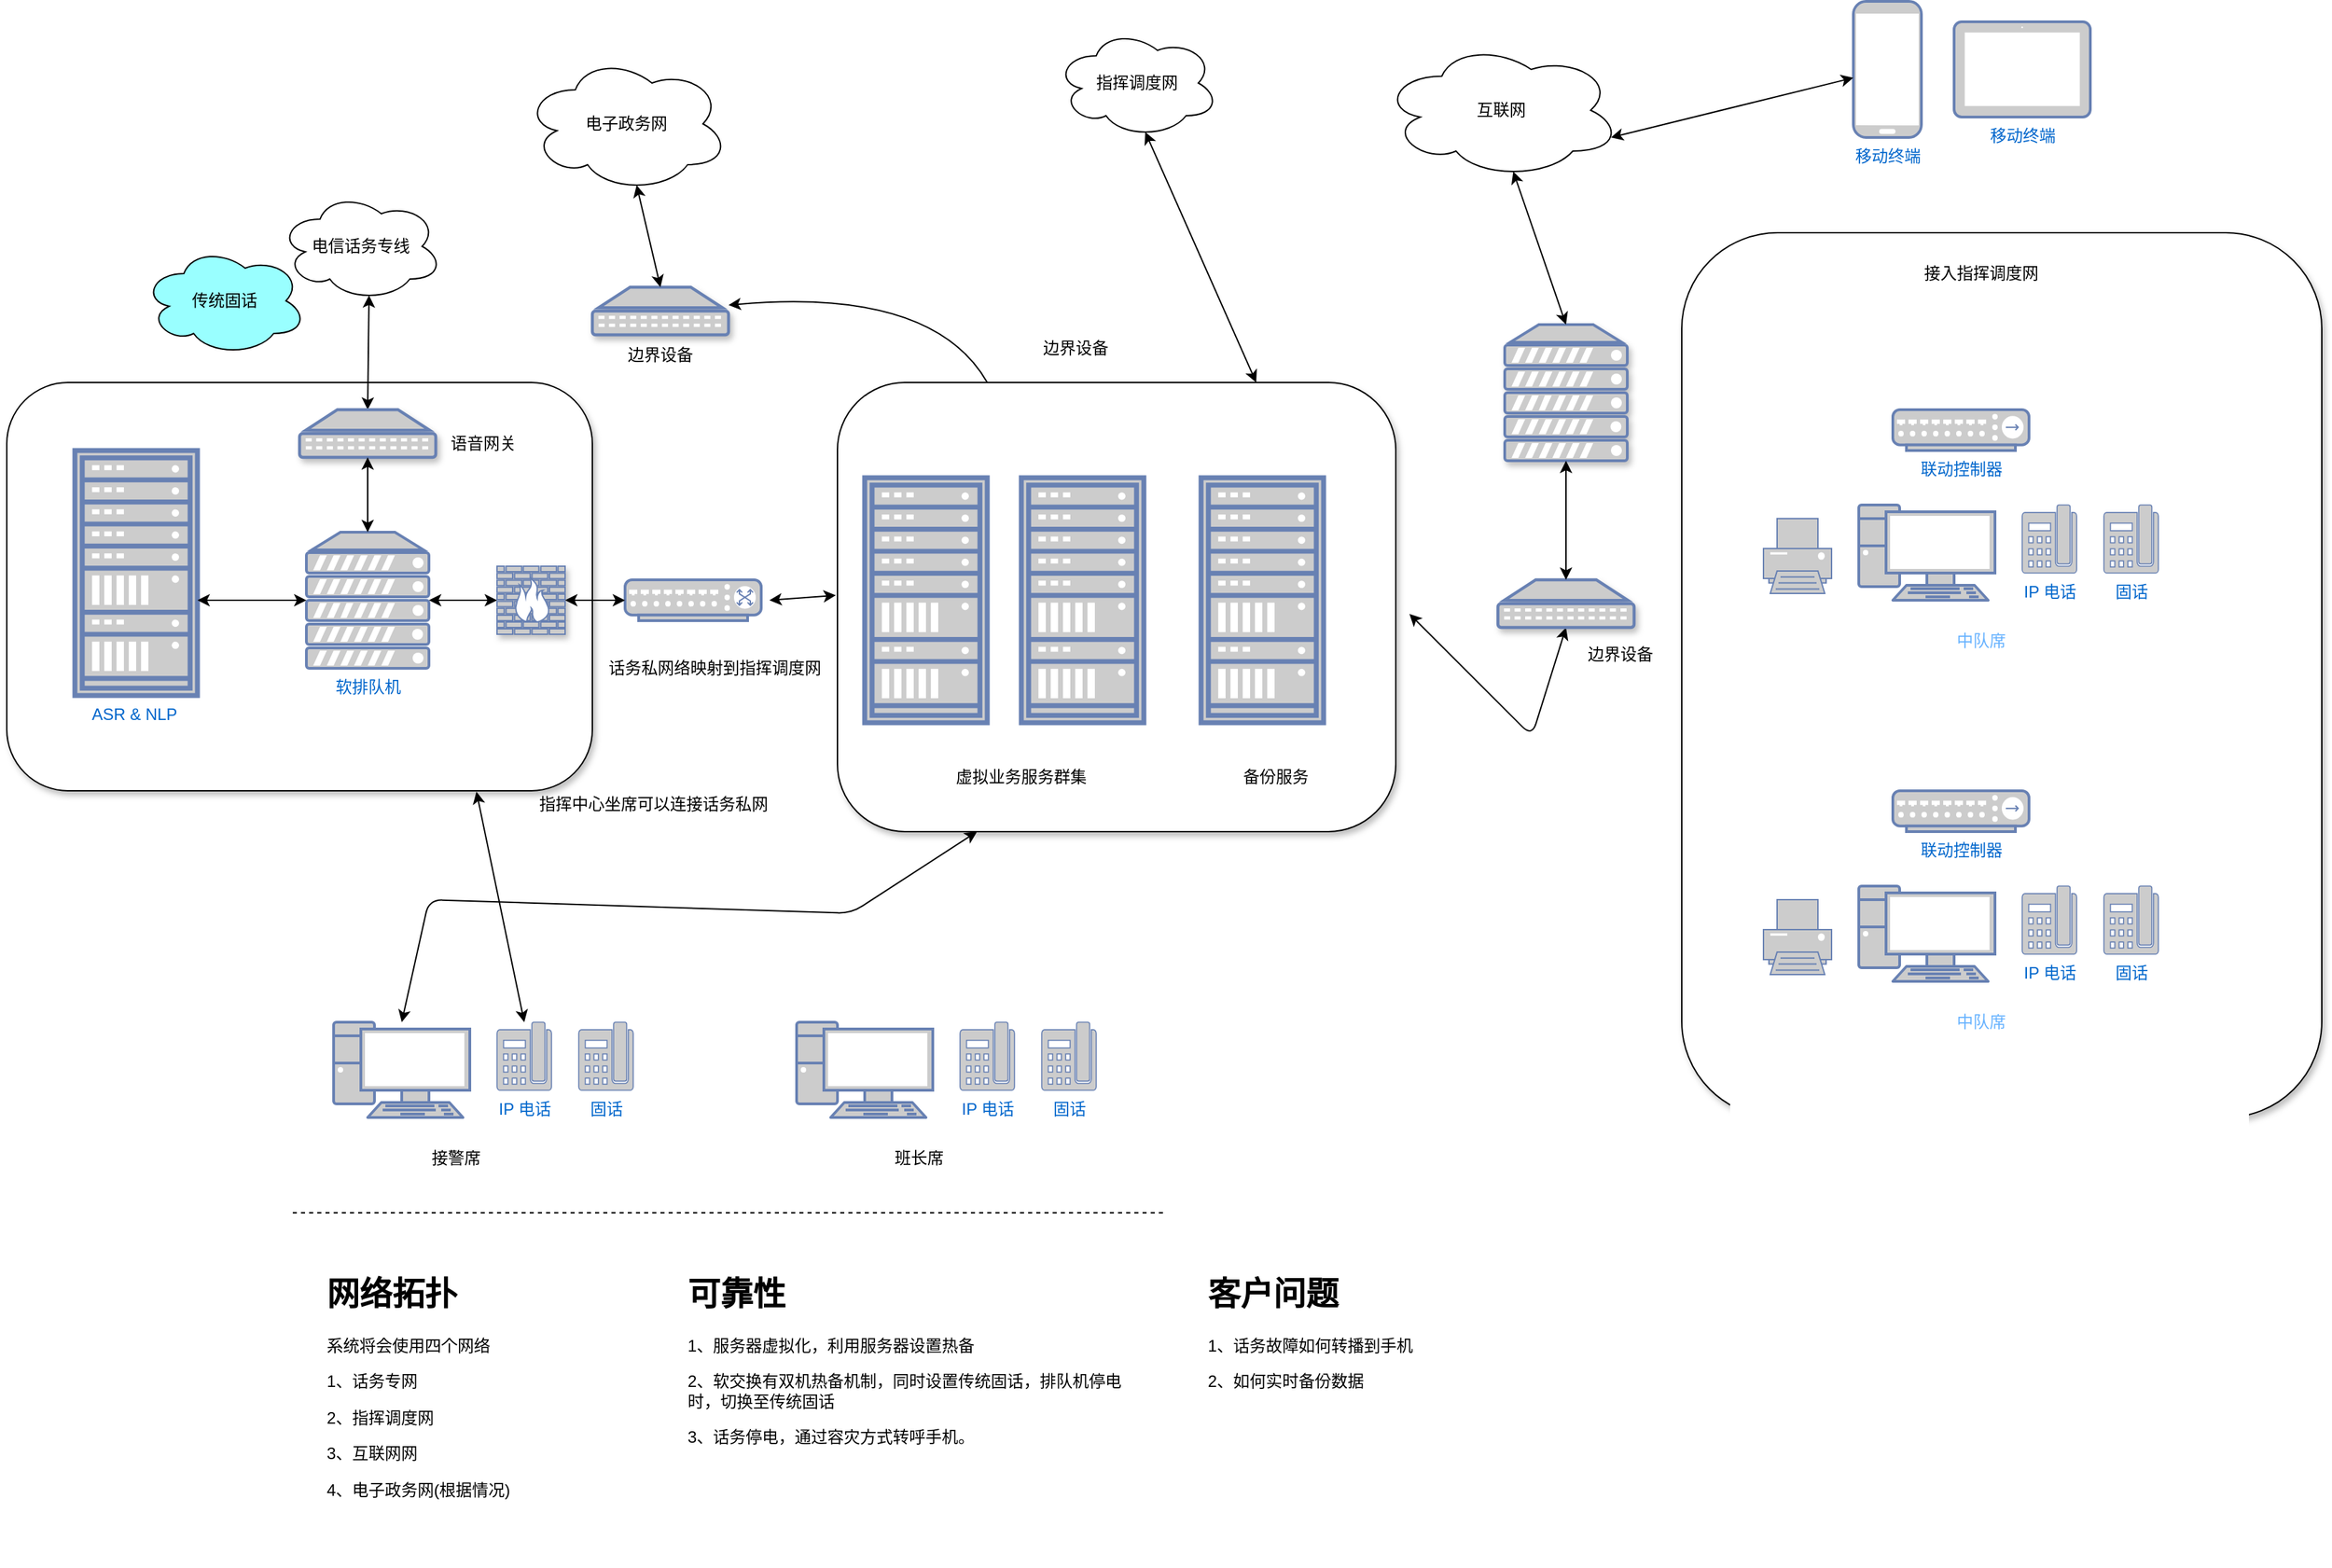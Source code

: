 <mxfile version="15.5.6" type="github" pages="5">
  <diagram id="aRihP5IBZVEkWWvenB9s" name="系统拓扑结构">
    <mxGraphModel dx="2249" dy="1882" grid="1" gridSize="10" guides="1" tooltips="1" connect="1" arrows="1" fold="1" page="1" pageScale="1" pageWidth="827" pageHeight="1169" math="0" shadow="0">
      <root>
        <mxCell id="0" />
        <mxCell id="1" parent="0" />
        <mxCell id="MLUo9hVu-lgWPuFUISVX-50" value="" style="rounded=1;whiteSpace=wrap;html=1;shadow=1;" parent="1" vertex="1">
          <mxGeometry x="1090" y="-110" width="470" height="650" as="geometry" />
        </mxCell>
        <mxCell id="MLUo9hVu-lgWPuFUISVX-24" value="传统固话" style="ellipse;shape=cloud;whiteSpace=wrap;html=1;fillColor=#99FFFF;" parent="1" vertex="1">
          <mxGeometry x="-40" y="-100" width="120" height="80" as="geometry" />
        </mxCell>
        <mxCell id="MLUo9hVu-lgWPuFUISVX-28" value="" style="rounded=1;whiteSpace=wrap;html=1;shadow=1;" parent="1" vertex="1">
          <mxGeometry x="-140" width="430" height="300" as="geometry" />
        </mxCell>
        <mxCell id="MLUo9hVu-lgWPuFUISVX-17" value="" style="rounded=1;whiteSpace=wrap;html=1;shadow=1;" parent="1" vertex="1">
          <mxGeometry x="470" width="410" height="330" as="geometry" />
        </mxCell>
        <mxCell id="mZRfFhlTMLdgSZVwMIcH-2" value="" style="endArrow=none;dashed=1;html=1;" parent="1" edge="1">
          <mxGeometry width="50" height="50" relative="1" as="geometry">
            <mxPoint x="70" y="610" as="sourcePoint" />
            <mxPoint x="710" y="610" as="targetPoint" />
          </mxGeometry>
        </mxCell>
        <mxCell id="mZRfFhlTMLdgSZVwMIcH-4" value="软排队机" style="fontColor=#0066CC;verticalAlign=top;verticalLabelPosition=bottom;labelPosition=center;align=center;html=1;outlineConnect=0;fillColor=#CCCCCC;strokeColor=#6881B3;gradientColor=none;gradientDirection=north;strokeWidth=2;shape=mxgraph.networks.server;" parent="1" vertex="1">
          <mxGeometry x="80" y="110" width="90" height="100" as="geometry" />
        </mxCell>
        <mxCell id="mZRfFhlTMLdgSZVwMIcH-43" value="" style="group" parent="1" vertex="1" connectable="0">
          <mxGeometry x="100" y="470" width="220" height="110" as="geometry" />
        </mxCell>
        <mxCell id="mZRfFhlTMLdgSZVwMIcH-5" value="IP 电话" style="fontColor=#0066CC;verticalAlign=top;verticalLabelPosition=bottom;labelPosition=center;align=center;html=1;outlineConnect=0;fillColor=#CCCCCC;strokeColor=#6881B3;gradientColor=none;gradientDirection=north;strokeWidth=2;shape=mxgraph.networks.phone_2;" parent="mZRfFhlTMLdgSZVwMIcH-43" vertex="1">
          <mxGeometry x="120" width="40" height="50" as="geometry" />
        </mxCell>
        <mxCell id="mZRfFhlTMLdgSZVwMIcH-35" value="接警席" style="text;html=1;strokeColor=none;fillColor=none;align=center;verticalAlign=middle;whiteSpace=wrap;rounded=0;" parent="mZRfFhlTMLdgSZVwMIcH-43" vertex="1">
          <mxGeometry x="70" y="90" width="40" height="20" as="geometry" />
        </mxCell>
        <mxCell id="mZRfFhlTMLdgSZVwMIcH-36" value="固话" style="fontColor=#0066CC;verticalAlign=top;verticalLabelPosition=bottom;labelPosition=center;align=center;html=1;outlineConnect=0;fillColor=#CCCCCC;strokeColor=#6881B3;gradientColor=none;gradientDirection=north;strokeWidth=2;shape=mxgraph.networks.phone_2;" parent="mZRfFhlTMLdgSZVwMIcH-43" vertex="1">
          <mxGeometry x="180" width="40" height="50" as="geometry" />
        </mxCell>
        <mxCell id="mZRfFhlTMLdgSZVwMIcH-39" value="" style="fontColor=#0066CC;verticalAlign=top;verticalLabelPosition=bottom;labelPosition=center;align=center;html=1;outlineConnect=0;fillColor=#CCCCCC;strokeColor=#6881B3;gradientColor=none;gradientDirection=north;strokeWidth=2;shape=mxgraph.networks.pc;" parent="mZRfFhlTMLdgSZVwMIcH-43" vertex="1">
          <mxGeometry width="100" height="70" as="geometry" />
        </mxCell>
        <mxCell id="mZRfFhlTMLdgSZVwMIcH-44" value="" style="group" parent="1" vertex="1" connectable="0">
          <mxGeometry x="440" y="470" width="220" height="110" as="geometry" />
        </mxCell>
        <mxCell id="mZRfFhlTMLdgSZVwMIcH-45" value="IP 电话" style="fontColor=#0066CC;verticalAlign=top;verticalLabelPosition=bottom;labelPosition=center;align=center;html=1;outlineConnect=0;fillColor=#CCCCCC;strokeColor=#6881B3;gradientColor=none;gradientDirection=north;strokeWidth=2;shape=mxgraph.networks.phone_2;" parent="mZRfFhlTMLdgSZVwMIcH-44" vertex="1">
          <mxGeometry x="120" width="40" height="50" as="geometry" />
        </mxCell>
        <mxCell id="mZRfFhlTMLdgSZVwMIcH-46" value="班长席" style="text;html=1;strokeColor=none;fillColor=none;align=center;verticalAlign=middle;whiteSpace=wrap;rounded=0;" parent="mZRfFhlTMLdgSZVwMIcH-44" vertex="1">
          <mxGeometry x="70" y="90" width="40" height="20" as="geometry" />
        </mxCell>
        <mxCell id="mZRfFhlTMLdgSZVwMIcH-47" value="固话" style="fontColor=#0066CC;verticalAlign=top;verticalLabelPosition=bottom;labelPosition=center;align=center;html=1;outlineConnect=0;fillColor=#CCCCCC;strokeColor=#6881B3;gradientColor=none;gradientDirection=north;strokeWidth=2;shape=mxgraph.networks.phone_2;" parent="mZRfFhlTMLdgSZVwMIcH-44" vertex="1">
          <mxGeometry x="180" width="40" height="50" as="geometry" />
        </mxCell>
        <mxCell id="mZRfFhlTMLdgSZVwMIcH-48" value="" style="fontColor=#0066CC;verticalAlign=top;verticalLabelPosition=bottom;labelPosition=center;align=center;html=1;outlineConnect=0;fillColor=#CCCCCC;strokeColor=#6881B3;gradientColor=none;gradientDirection=north;strokeWidth=2;shape=mxgraph.networks.pc;" parent="mZRfFhlTMLdgSZVwMIcH-44" vertex="1">
          <mxGeometry width="100" height="70" as="geometry" />
        </mxCell>
        <mxCell id="mZRfFhlTMLdgSZVwMIcH-49" value="&lt;h1&gt;网络拓扑&lt;/h1&gt;&lt;p&gt;系统将会使用四个网络&lt;/p&gt;&lt;p&gt;1、话务专网&lt;/p&gt;&lt;p&gt;2、指挥调度网&lt;/p&gt;&lt;p&gt;3、互联网网&lt;/p&gt;&lt;p&gt;4、电子政务网(根据情况)&lt;/p&gt;" style="text;html=1;strokeColor=none;fillColor=none;spacing=5;spacingTop=-20;whiteSpace=wrap;overflow=hidden;rounded=0;" parent="1" vertex="1">
          <mxGeometry x="90" y="650" width="200" height="220" as="geometry" />
        </mxCell>
        <mxCell id="fKZjLu8DskXXCJPpPY_d-12" value="移动终端" style="fontColor=#0066CC;verticalAlign=top;verticalLabelPosition=bottom;labelPosition=center;align=center;html=1;outlineConnect=0;fillColor=#CCCCCC;strokeColor=#6881B3;gradientColor=none;gradientDirection=north;strokeWidth=2;shape=mxgraph.networks.mobile;" parent="1" vertex="1">
          <mxGeometry x="1216" y="-280" width="50" height="100" as="geometry" />
        </mxCell>
        <mxCell id="fKZjLu8DskXXCJPpPY_d-13" value="互联网" style="ellipse;shape=cloud;whiteSpace=wrap;html=1;" parent="1" vertex="1">
          <mxGeometry x="870" y="-250" width="175" height="100" as="geometry" />
        </mxCell>
        <mxCell id="fKZjLu8DskXXCJPpPY_d-14" value="移动终端" style="fontColor=#0066CC;verticalAlign=top;verticalLabelPosition=bottom;labelPosition=center;align=center;html=1;outlineConnect=0;fillColor=#CCCCCC;strokeColor=#6881B3;gradientColor=none;gradientDirection=north;strokeWidth=2;shape=mxgraph.networks.tablet;" parent="1" vertex="1">
          <mxGeometry x="1290" y="-265" width="100" height="70" as="geometry" />
        </mxCell>
        <mxCell id="fKZjLu8DskXXCJPpPY_d-17" value="虚拟业务服务群集" style="text;html=1;strokeColor=none;fillColor=none;align=center;verticalAlign=middle;whiteSpace=wrap;rounded=0;" parent="1" vertex="1">
          <mxGeometry x="550" y="280" width="110" height="20" as="geometry" />
        </mxCell>
        <mxCell id="gI3U8YTc83mMll6jnnm1-4" value="" style="group" parent="1" vertex="1" connectable="0">
          <mxGeometry x="1150" y="300" width="290" height="180" as="geometry" />
        </mxCell>
        <mxCell id="gI3U8YTc83mMll6jnnm1-2" value="" style="group" parent="gI3U8YTc83mMll6jnnm1-4" vertex="1" connectable="0">
          <mxGeometry y="70" width="290" height="110" as="geometry" />
        </mxCell>
        <mxCell id="fKZjLu8DskXXCJPpPY_d-7" value="" style="group;container=1;" parent="gI3U8YTc83mMll6jnnm1-2" vertex="1" connectable="0">
          <mxGeometry x="70" width="220" height="110" as="geometry" />
        </mxCell>
        <mxCell id="fKZjLu8DskXXCJPpPY_d-8" value="IP 电话" style="fontColor=#0066CC;verticalAlign=top;verticalLabelPosition=bottom;labelPosition=center;align=center;html=1;outlineConnect=0;fillColor=#CCCCCC;strokeColor=#6881B3;gradientColor=none;gradientDirection=north;strokeWidth=2;shape=mxgraph.networks.phone_2;" parent="fKZjLu8DskXXCJPpPY_d-7" vertex="1">
          <mxGeometry x="120" width="40" height="50" as="geometry" />
        </mxCell>
        <mxCell id="fKZjLu8DskXXCJPpPY_d-9" value="中队席" style="text;html=1;align=center;verticalAlign=middle;whiteSpace=wrap;rounded=0;fontColor=#66B2FF;" parent="fKZjLu8DskXXCJPpPY_d-7" vertex="1">
          <mxGeometry x="70" y="90" width="40" height="20" as="geometry" />
        </mxCell>
        <mxCell id="fKZjLu8DskXXCJPpPY_d-10" value="固话" style="fontColor=#0066CC;verticalAlign=top;verticalLabelPosition=bottom;labelPosition=center;align=center;html=1;outlineConnect=0;fillColor=#CCCCCC;strokeColor=#6881B3;gradientColor=none;gradientDirection=north;strokeWidth=2;shape=mxgraph.networks.phone_2;" parent="fKZjLu8DskXXCJPpPY_d-7" vertex="1">
          <mxGeometry x="180" width="40" height="50" as="geometry" />
        </mxCell>
        <mxCell id="fKZjLu8DskXXCJPpPY_d-11" value="" style="fontColor=#0066CC;verticalAlign=top;verticalLabelPosition=bottom;labelPosition=center;align=center;html=1;outlineConnect=0;fillColor=#CCCCCC;strokeColor=#6881B3;gradientColor=none;gradientDirection=north;strokeWidth=2;shape=mxgraph.networks.pc;" parent="fKZjLu8DskXXCJPpPY_d-7" vertex="1">
          <mxGeometry width="100" height="70" as="geometry" />
        </mxCell>
        <mxCell id="gI3U8YTc83mMll6jnnm1-1" value="" style="fontColor=#0066CC;verticalAlign=top;verticalLabelPosition=bottom;labelPosition=center;align=center;html=1;outlineConnect=0;fillColor=#CCCCCC;strokeColor=#6881B3;gradientColor=none;gradientDirection=north;strokeWidth=2;shape=mxgraph.networks.printer;" parent="gI3U8YTc83mMll6jnnm1-2" vertex="1">
          <mxGeometry y="10" width="50" height="55" as="geometry" />
        </mxCell>
        <mxCell id="gI3U8YTc83mMll6jnnm1-3" value="联动控制器" style="fontColor=#0066CC;verticalAlign=top;verticalLabelPosition=bottom;labelPosition=center;align=center;html=1;outlineConnect=0;fillColor=#CCCCCC;strokeColor=#6881B3;gradientColor=none;gradientDirection=north;strokeWidth=2;shape=mxgraph.networks.hub;" parent="gI3U8YTc83mMll6jnnm1-4" vertex="1">
          <mxGeometry x="95" width="100" height="30" as="geometry" />
        </mxCell>
        <mxCell id="gI3U8YTc83mMll6jnnm1-5" value="" style="group" parent="1" vertex="1" connectable="0">
          <mxGeometry x="1150" y="20" width="290" height="180" as="geometry" />
        </mxCell>
        <mxCell id="gI3U8YTc83mMll6jnnm1-6" value="" style="group" parent="gI3U8YTc83mMll6jnnm1-5" vertex="1" connectable="0">
          <mxGeometry y="70" width="290" height="110" as="geometry" />
        </mxCell>
        <mxCell id="gI3U8YTc83mMll6jnnm1-7" value="" style="group;container=1;" parent="gI3U8YTc83mMll6jnnm1-6" vertex="1" connectable="0">
          <mxGeometry x="70" width="220" height="110" as="geometry" />
        </mxCell>
        <mxCell id="gI3U8YTc83mMll6jnnm1-8" value="IP 电话" style="fontColor=#0066CC;verticalAlign=top;verticalLabelPosition=bottom;labelPosition=center;align=center;html=1;outlineConnect=0;fillColor=#CCCCCC;strokeColor=#6881B3;gradientColor=none;gradientDirection=north;strokeWidth=2;shape=mxgraph.networks.phone_2;" parent="gI3U8YTc83mMll6jnnm1-7" vertex="1">
          <mxGeometry x="120" width="40" height="50" as="geometry" />
        </mxCell>
        <mxCell id="gI3U8YTc83mMll6jnnm1-9" value="中队席" style="text;html=1;align=center;verticalAlign=middle;whiteSpace=wrap;rounded=0;fontColor=#66B2FF;" parent="gI3U8YTc83mMll6jnnm1-7" vertex="1">
          <mxGeometry x="70" y="90" width="40" height="20" as="geometry" />
        </mxCell>
        <mxCell id="gI3U8YTc83mMll6jnnm1-10" value="固话" style="fontColor=#0066CC;verticalAlign=top;verticalLabelPosition=bottom;labelPosition=center;align=center;html=1;outlineConnect=0;fillColor=#CCCCCC;strokeColor=#6881B3;gradientColor=none;gradientDirection=north;strokeWidth=2;shape=mxgraph.networks.phone_2;" parent="gI3U8YTc83mMll6jnnm1-7" vertex="1">
          <mxGeometry x="180" width="40" height="50" as="geometry" />
        </mxCell>
        <mxCell id="gI3U8YTc83mMll6jnnm1-11" value="" style="fontColor=#0066CC;verticalAlign=top;verticalLabelPosition=bottom;labelPosition=center;align=center;html=1;outlineConnect=0;fillColor=#CCCCCC;strokeColor=#6881B3;gradientColor=none;gradientDirection=north;strokeWidth=2;shape=mxgraph.networks.pc;" parent="gI3U8YTc83mMll6jnnm1-7" vertex="1">
          <mxGeometry width="100" height="70" as="geometry" />
        </mxCell>
        <mxCell id="gI3U8YTc83mMll6jnnm1-12" value="" style="fontColor=#0066CC;verticalAlign=top;verticalLabelPosition=bottom;labelPosition=center;align=center;html=1;outlineConnect=0;fillColor=#CCCCCC;strokeColor=#6881B3;gradientColor=none;gradientDirection=north;strokeWidth=2;shape=mxgraph.networks.printer;" parent="gI3U8YTc83mMll6jnnm1-6" vertex="1">
          <mxGeometry y="10" width="50" height="55" as="geometry" />
        </mxCell>
        <mxCell id="gI3U8YTc83mMll6jnnm1-13" value="联动控制器" style="fontColor=#0066CC;verticalAlign=top;verticalLabelPosition=bottom;labelPosition=center;align=center;html=1;outlineConnect=0;fillColor=#CCCCCC;strokeColor=#6881B3;gradientColor=none;gradientDirection=north;strokeWidth=2;shape=mxgraph.networks.hub;" parent="gI3U8YTc83mMll6jnnm1-5" vertex="1">
          <mxGeometry x="95" width="100" height="30" as="geometry" />
        </mxCell>
        <mxCell id="gI3U8YTc83mMll6jnnm1-14" value="电子政务网" style="ellipse;shape=cloud;whiteSpace=wrap;html=1;" parent="1" vertex="1">
          <mxGeometry x="240" y="-240" width="150" height="100" as="geometry" />
        </mxCell>
        <mxCell id="MLUo9hVu-lgWPuFUISVX-1" value="指挥调度网" style="ellipse;shape=cloud;whiteSpace=wrap;html=1;" parent="1" vertex="1">
          <mxGeometry x="630" y="-260" width="120" height="80" as="geometry" />
        </mxCell>
        <mxCell id="MLUo9hVu-lgWPuFUISVX-2" value="电信话务专线" style="ellipse;shape=cloud;whiteSpace=wrap;html=1;" parent="1" vertex="1">
          <mxGeometry x="60" y="-140" width="120" height="80" as="geometry" />
        </mxCell>
        <mxCell id="MLUo9hVu-lgWPuFUISVX-3" value="" style="endArrow=classic;startArrow=classic;html=1;entryX=0.55;entryY=0.95;entryDx=0;entryDy=0;entryPerimeter=0;exitX=0.5;exitY=0;exitDx=0;exitDy=0;exitPerimeter=0;" parent="1" source="MLUo9hVu-lgWPuFUISVX-19" target="MLUo9hVu-lgWPuFUISVX-2" edge="1">
          <mxGeometry width="50" height="50" relative="1" as="geometry">
            <mxPoint x="126" y="40" as="sourcePoint" />
            <mxPoint x="160" y="-20" as="targetPoint" />
          </mxGeometry>
        </mxCell>
        <mxCell id="MLUo9hVu-lgWPuFUISVX-13" value="" style="fontColor=#0066CC;verticalAlign=top;verticalLabelPosition=bottom;labelPosition=center;align=center;html=1;outlineConnect=0;fillColor=#CCCCCC;strokeColor=#6881B3;gradientColor=none;gradientDirection=north;strokeWidth=2;shape=mxgraph.networks.rack;" parent="1" vertex="1">
          <mxGeometry x="490" y="70" width="90" height="180" as="geometry" />
        </mxCell>
        <mxCell id="MLUo9hVu-lgWPuFUISVX-14" value="" style="fontColor=#0066CC;verticalAlign=top;verticalLabelPosition=bottom;labelPosition=center;align=center;html=1;outlineConnect=0;fillColor=#CCCCCC;strokeColor=#6881B3;gradientColor=none;gradientDirection=north;strokeWidth=2;shape=mxgraph.networks.rack;" parent="1" vertex="1">
          <mxGeometry x="605" y="70" width="90" height="180" as="geometry" />
        </mxCell>
        <mxCell id="MLUo9hVu-lgWPuFUISVX-16" value="" style="fontColor=#0066CC;verticalAlign=top;verticalLabelPosition=bottom;labelPosition=center;align=center;html=1;outlineConnect=0;fillColor=#CCCCCC;strokeColor=#6881B3;gradientColor=none;gradientDirection=north;strokeWidth=2;shape=mxgraph.networks.switch;" parent="1" vertex="1">
          <mxGeometry x="314" y="145" width="100" height="30" as="geometry" />
        </mxCell>
        <mxCell id="MLUo9hVu-lgWPuFUISVX-19" value="" style="fontColor=#0066CC;verticalAlign=top;verticalLabelPosition=bottom;labelPosition=center;align=center;html=1;outlineConnect=0;fillColor=#CCCCCC;strokeColor=#6881B3;gradientColor=none;gradientDirection=north;strokeWidth=2;shape=mxgraph.networks.patch_panel;shadow=1;" parent="1" vertex="1">
          <mxGeometry x="75" y="20" width="100" height="35" as="geometry" />
        </mxCell>
        <mxCell id="MLUo9hVu-lgWPuFUISVX-20" value="" style="endArrow=classic;startArrow=classic;html=1;exitX=0.5;exitY=0;exitDx=0;exitDy=0;exitPerimeter=0;" parent="1" source="mZRfFhlTMLdgSZVwMIcH-4" target="MLUo9hVu-lgWPuFUISVX-19" edge="1">
          <mxGeometry width="50" height="50" relative="1" as="geometry">
            <mxPoint x="110" y="100" as="sourcePoint" />
            <mxPoint x="160" y="50" as="targetPoint" />
          </mxGeometry>
        </mxCell>
        <mxCell id="MLUo9hVu-lgWPuFUISVX-23" value="" style="fontColor=#0066CC;verticalAlign=top;verticalLabelPosition=bottom;labelPosition=center;align=center;html=1;outlineConnect=0;fillColor=#CCCCCC;strokeColor=#6881B3;gradientColor=none;gradientDirection=north;strokeWidth=2;shape=mxgraph.networks.firewall;shadow=1;" parent="1" vertex="1">
          <mxGeometry x="220" y="135" width="50" height="50" as="geometry" />
        </mxCell>
        <mxCell id="MLUo9hVu-lgWPuFUISVX-25" value="" style="endArrow=classic;startArrow=classic;html=1;entryX=0;entryY=0.5;entryDx=0;entryDy=0;entryPerimeter=0;" parent="1" source="mZRfFhlTMLdgSZVwMIcH-4" target="MLUo9hVu-lgWPuFUISVX-23" edge="1">
          <mxGeometry width="50" height="50" relative="1" as="geometry">
            <mxPoint x="210" y="250" as="sourcePoint" />
            <mxPoint x="260" y="200" as="targetPoint" />
          </mxGeometry>
        </mxCell>
        <mxCell id="MLUo9hVu-lgWPuFUISVX-26" value="" style="endArrow=classic;startArrow=classic;html=1;exitX=1;exitY=0.5;exitDx=0;exitDy=0;exitPerimeter=0;entryX=0;entryY=0.5;entryDx=0;entryDy=0;entryPerimeter=0;" parent="1" source="MLUo9hVu-lgWPuFUISVX-23" target="MLUo9hVu-lgWPuFUISVX-16" edge="1">
          <mxGeometry width="50" height="50" relative="1" as="geometry">
            <mxPoint x="270" y="250" as="sourcePoint" />
            <mxPoint x="320" y="200" as="targetPoint" />
          </mxGeometry>
        </mxCell>
        <mxCell id="MLUo9hVu-lgWPuFUISVX-27" value="话务私网络映射到指挥调度网" style="text;html=1;strokeColor=none;fillColor=none;align=center;verticalAlign=middle;whiteSpace=wrap;rounded=0;shadow=1;" parent="1" vertex="1">
          <mxGeometry x="300" y="200" width="160" height="20" as="geometry" />
        </mxCell>
        <mxCell id="MLUo9hVu-lgWPuFUISVX-29" value="" style="endArrow=classic;startArrow=classic;html=1;entryX=0.802;entryY=1.002;entryDx=0;entryDy=0;entryPerimeter=0;" parent="1" target="MLUo9hVu-lgWPuFUISVX-28" edge="1">
          <mxGeometry width="50" height="50" relative="1" as="geometry">
            <mxPoint x="240" y="470" as="sourcePoint" />
            <mxPoint x="220" y="190" as="targetPoint" />
          </mxGeometry>
        </mxCell>
        <mxCell id="MLUo9hVu-lgWPuFUISVX-30" value="指挥中心坐席可以连接话务私网" style="text;html=1;strokeColor=none;fillColor=none;align=center;verticalAlign=middle;whiteSpace=wrap;rounded=0;shadow=1;" parent="1" vertex="1">
          <mxGeometry x="240" y="300" width="190" height="20" as="geometry" />
        </mxCell>
        <mxCell id="MLUo9hVu-lgWPuFUISVX-31" value="" style="endArrow=classic;startArrow=classic;html=1;entryX=-0.003;entryY=0.474;entryDx=0;entryDy=0;entryPerimeter=0;" parent="1" target="MLUo9hVu-lgWPuFUISVX-17" edge="1">
          <mxGeometry width="50" height="50" relative="1" as="geometry">
            <mxPoint x="420" y="160" as="sourcePoint" />
            <mxPoint x="470" y="150" as="targetPoint" />
          </mxGeometry>
        </mxCell>
        <mxCell id="MLUo9hVu-lgWPuFUISVX-32" value="" style="endArrow=classic;startArrow=classic;html=1;entryX=0.25;entryY=1;entryDx=0;entryDy=0;" parent="1" target="MLUo9hVu-lgWPuFUISVX-17" edge="1">
          <mxGeometry width="50" height="50" relative="1" as="geometry">
            <mxPoint x="150" y="470" as="sourcePoint" />
            <mxPoint x="200" y="420" as="targetPoint" />
            <Array as="points">
              <mxPoint x="170" y="380" />
              <mxPoint x="480" y="390" />
            </Array>
          </mxGeometry>
        </mxCell>
        <mxCell id="MLUo9hVu-lgWPuFUISVX-34" value="&lt;h1&gt;可靠性&lt;/h1&gt;&lt;p&gt;&lt;span&gt;1、服务器虚拟化，利用服务器设置热备&lt;/span&gt;&lt;br&gt;&lt;/p&gt;&lt;p&gt;2、软交换有双机热备机制，同时设置传统固话，排队机停电时，切换至传统固话&lt;/p&gt;&lt;p&gt;3、话务停电，通过容灾方式转呼手机。&lt;/p&gt;" style="text;html=1;strokeColor=none;fillColor=none;spacing=5;spacingTop=-20;whiteSpace=wrap;overflow=hidden;rounded=0;" parent="1" vertex="1">
          <mxGeometry x="355" y="650" width="340" height="220" as="geometry" />
        </mxCell>
        <mxCell id="MLUo9hVu-lgWPuFUISVX-35" value="" style="fontColor=#0066CC;verticalAlign=top;verticalLabelPosition=bottom;labelPosition=center;align=center;html=1;outlineConnect=0;fillColor=#CCCCCC;strokeColor=#6881B3;gradientColor=none;gradientDirection=north;strokeWidth=2;shape=mxgraph.networks.patch_panel;shadow=1;" parent="1" vertex="1">
          <mxGeometry x="290" y="-70" width="100" height="35" as="geometry" />
        </mxCell>
        <mxCell id="MLUo9hVu-lgWPuFUISVX-37" value="" style="curved=1;endArrow=classic;html=1;" parent="1" target="MLUo9hVu-lgWPuFUISVX-35" edge="1">
          <mxGeometry width="50" height="50" relative="1" as="geometry">
            <mxPoint x="580" as="sourcePoint" />
            <mxPoint x="610" y="-10" as="targetPoint" />
            <Array as="points">
              <mxPoint x="580" />
              <mxPoint x="540" y="-70" />
            </Array>
          </mxGeometry>
        </mxCell>
        <mxCell id="MLUo9hVu-lgWPuFUISVX-38" value="边界设备" style="text;html=1;strokeColor=none;fillColor=none;align=center;verticalAlign=middle;whiteSpace=wrap;rounded=0;shadow=1;" parent="1" vertex="1">
          <mxGeometry x="305" y="-30" width="70" height="20" as="geometry" />
        </mxCell>
        <mxCell id="MLUo9hVu-lgWPuFUISVX-39" value="" style="fontColor=#0066CC;verticalAlign=top;verticalLabelPosition=bottom;labelPosition=center;align=center;html=1;outlineConnect=0;fillColor=#CCCCCC;strokeColor=#6881B3;gradientColor=none;gradientDirection=north;strokeWidth=2;shape=mxgraph.networks.rack;" parent="1" vertex="1">
          <mxGeometry x="737" y="70" width="90" height="180" as="geometry" />
        </mxCell>
        <mxCell id="MLUo9hVu-lgWPuFUISVX-40" value="备份服务" style="text;html=1;strokeColor=none;fillColor=none;align=center;verticalAlign=middle;whiteSpace=wrap;rounded=0;" parent="1" vertex="1">
          <mxGeometry x="737" y="280" width="110" height="20" as="geometry" />
        </mxCell>
        <mxCell id="MLUo9hVu-lgWPuFUISVX-42" value="" style="endArrow=classic;startArrow=classic;html=1;entryX=0.55;entryY=0.95;entryDx=0;entryDy=0;entryPerimeter=0;exitX=0.5;exitY=0;exitDx=0;exitDy=0;exitPerimeter=0;" parent="1" source="MLUo9hVu-lgWPuFUISVX-35" target="gI3U8YTc83mMll6jnnm1-14" edge="1">
          <mxGeometry width="50" height="50" relative="1" as="geometry">
            <mxPoint x="350" y="-80" as="sourcePoint" />
            <mxPoint x="400" y="-130" as="targetPoint" />
          </mxGeometry>
        </mxCell>
        <mxCell id="MLUo9hVu-lgWPuFUISVX-43" value="" style="endArrow=classic;startArrow=classic;html=1;entryX=0.5;entryY=1;entryDx=0;entryDy=0;entryPerimeter=0;" parent="1" target="MLUo9hVu-lgWPuFUISVX-44" edge="1">
          <mxGeometry width="50" height="50" relative="1" as="geometry">
            <mxPoint x="890" y="170" as="sourcePoint" />
            <mxPoint x="700" y="-50" as="targetPoint" />
            <Array as="points">
              <mxPoint x="980" y="260" />
            </Array>
          </mxGeometry>
        </mxCell>
        <mxCell id="MLUo9hVu-lgWPuFUISVX-44" value="" style="fontColor=#0066CC;verticalAlign=top;verticalLabelPosition=bottom;labelPosition=center;align=center;html=1;outlineConnect=0;fillColor=#CCCCCC;strokeColor=#6881B3;gradientColor=none;gradientDirection=north;strokeWidth=2;shape=mxgraph.networks.patch_panel;shadow=1;" parent="1" vertex="1">
          <mxGeometry x="955" y="145" width="100" height="35" as="geometry" />
        </mxCell>
        <mxCell id="MLUo9hVu-lgWPuFUISVX-45" value="边界设备" style="text;html=1;strokeColor=none;fillColor=none;align=center;verticalAlign=middle;whiteSpace=wrap;rounded=0;shadow=1;" parent="1" vertex="1">
          <mxGeometry x="610" y="-35" width="70" height="20" as="geometry" />
        </mxCell>
        <mxCell id="MLUo9hVu-lgWPuFUISVX-46" value="" style="fontColor=#0066CC;verticalAlign=top;verticalLabelPosition=bottom;labelPosition=center;align=center;html=1;outlineConnect=0;fillColor=#CCCCCC;strokeColor=#6881B3;gradientColor=none;gradientDirection=north;strokeWidth=2;shape=mxgraph.networks.server;shadow=1;" parent="1" vertex="1">
          <mxGeometry x="960" y="-42.5" width="90" height="100" as="geometry" />
        </mxCell>
        <mxCell id="MLUo9hVu-lgWPuFUISVX-48" value="" style="endArrow=classic;startArrow=classic;html=1;entryX=0.5;entryY=1;entryDx=0;entryDy=0;entryPerimeter=0;exitX=0.5;exitY=0;exitDx=0;exitDy=0;exitPerimeter=0;" parent="1" source="MLUo9hVu-lgWPuFUISVX-44" target="MLUo9hVu-lgWPuFUISVX-46" edge="1">
          <mxGeometry width="50" height="50" relative="1" as="geometry">
            <mxPoint x="950" y="140" as="sourcePoint" />
            <mxPoint x="1000" y="90" as="targetPoint" />
          </mxGeometry>
        </mxCell>
        <mxCell id="MLUo9hVu-lgWPuFUISVX-49" value="" style="endArrow=classic;startArrow=classic;html=1;entryX=0.55;entryY=0.95;entryDx=0;entryDy=0;entryPerimeter=0;exitX=0.75;exitY=0;exitDx=0;exitDy=0;" parent="1" source="MLUo9hVu-lgWPuFUISVX-17" target="MLUo9hVu-lgWPuFUISVX-1" edge="1">
          <mxGeometry width="50" height="50" relative="1" as="geometry">
            <mxPoint x="730" y="-130" as="sourcePoint" />
            <mxPoint x="780" y="-180" as="targetPoint" />
          </mxGeometry>
        </mxCell>
        <mxCell id="MLUo9hVu-lgWPuFUISVX-51" value="接入指挥调度网" style="text;html=1;strokeColor=none;fillColor=none;align=center;verticalAlign=middle;whiteSpace=wrap;rounded=0;shadow=1;" parent="1" vertex="1">
          <mxGeometry x="1230" y="-90" width="160" height="20" as="geometry" />
        </mxCell>
        <mxCell id="MLUo9hVu-lgWPuFUISVX-52" value="" style="endArrow=classic;startArrow=classic;html=1;exitX=0.5;exitY=0;exitDx=0;exitDy=0;exitPerimeter=0;entryX=0.55;entryY=0.95;entryDx=0;entryDy=0;entryPerimeter=0;" parent="1" source="MLUo9hVu-lgWPuFUISVX-46" target="fKZjLu8DskXXCJPpPY_d-13" edge="1">
          <mxGeometry width="50" height="50" relative="1" as="geometry">
            <mxPoint x="960" y="-110" as="sourcePoint" />
            <mxPoint x="1010" y="-160" as="targetPoint" />
          </mxGeometry>
        </mxCell>
        <mxCell id="MLUo9hVu-lgWPuFUISVX-53" value="" style="endArrow=classic;startArrow=classic;html=1;exitX=0.96;exitY=0.7;exitDx=0;exitDy=0;exitPerimeter=0;" parent="1" source="fKZjLu8DskXXCJPpPY_d-13" target="fKZjLu8DskXXCJPpPY_d-12" edge="1">
          <mxGeometry width="50" height="50" relative="1" as="geometry">
            <mxPoint x="1140" y="-190" as="sourcePoint" />
            <mxPoint x="1190" y="-240" as="targetPoint" />
          </mxGeometry>
        </mxCell>
        <mxCell id="MLUo9hVu-lgWPuFUISVX-54" value="ASR &amp;amp; NLP&amp;nbsp;" style="fontColor=#0066CC;verticalAlign=top;verticalLabelPosition=bottom;labelPosition=center;align=center;html=1;outlineConnect=0;fillColor=#CCCCCC;strokeColor=#6881B3;gradientColor=none;gradientDirection=north;strokeWidth=2;shape=mxgraph.networks.rack;" parent="1" vertex="1">
          <mxGeometry x="-90" y="50" width="90" height="180" as="geometry" />
        </mxCell>
        <mxCell id="MLUo9hVu-lgWPuFUISVX-55" value="" style="endArrow=classic;startArrow=classic;html=1;exitX=1;exitY=0.611;exitDx=0;exitDy=0;exitPerimeter=0;" parent="1" source="MLUo9hVu-lgWPuFUISVX-54" target="mZRfFhlTMLdgSZVwMIcH-4" edge="1">
          <mxGeometry width="50" height="50" relative="1" as="geometry">
            <mxPoint x="20" y="200" as="sourcePoint" />
            <mxPoint x="70" y="150" as="targetPoint" />
          </mxGeometry>
        </mxCell>
        <mxCell id="MLUo9hVu-lgWPuFUISVX-56" value="边界设备" style="text;html=1;strokeColor=none;fillColor=none;align=center;verticalAlign=middle;whiteSpace=wrap;rounded=0;shadow=1;" parent="1" vertex="1">
          <mxGeometry x="1010" y="190" width="70" height="20" as="geometry" />
        </mxCell>
        <mxCell id="MLUo9hVu-lgWPuFUISVX-59" value="语音网关" style="text;html=1;strokeColor=none;fillColor=none;align=center;verticalAlign=middle;whiteSpace=wrap;rounded=0;shadow=1;" parent="1" vertex="1">
          <mxGeometry x="180" y="35" width="60" height="20" as="geometry" />
        </mxCell>
        <mxCell id="AMutGR8dGhas67tKTBRv-1" value="&lt;h1&gt;客户问题&lt;/h1&gt;&lt;p&gt;1、话务故障如何转播到手机&lt;/p&gt;&lt;p&gt;2、如何实时备份数据&lt;/p&gt;" style="text;html=1;strokeColor=none;fillColor=none;spacing=5;spacingTop=-20;whiteSpace=wrap;overflow=hidden;rounded=0;shadow=1;" parent="1" vertex="1">
          <mxGeometry x="737" y="650" width="190" height="120" as="geometry" />
        </mxCell>
      </root>
    </mxGraphModel>
  </diagram>
  <diagram id="hEBZzR-Sj1McGIz4i8XS" name="系统架构">
    <mxGraphModel dx="1422" dy="713" grid="0" gridSize="10" guides="1" tooltips="1" connect="1" arrows="1" fold="1" page="1" pageScale="1" pageWidth="827" pageHeight="1169" math="0" shadow="0">
      <root>
        <mxCell id="3-8GPkpskec6cHZRpiEM-0" />
        <mxCell id="3-8GPkpskec6cHZRpiEM-1" parent="3-8GPkpskec6cHZRpiEM-0" />
        <mxCell id="Pr8tfwik3zKM5gHv1m_y-5" value="" style="rounded=1;whiteSpace=wrap;html=1;fillColor=none;shadow=1;" parent="3-8GPkpskec6cHZRpiEM-1" vertex="1">
          <mxGeometry x="357" y="622" width="280" height="150" as="geometry" />
        </mxCell>
        <mxCell id="v6W8xk33PnWBtUGVlon2-1" value="MySQL" style="shape=cylinder2;whiteSpace=wrap;html=1;boundedLbl=1;backgroundOutline=1;size=15;fillColor=#3399FF;" parent="3-8GPkpskec6cHZRpiEM-1" vertex="1">
          <mxGeometry x="377" y="642" width="60" height="80" as="geometry" />
        </mxCell>
        <mxCell id="v6W8xk33PnWBtUGVlon2-2" value="MySQL" style="shape=cylinder2;whiteSpace=wrap;html=1;boundedLbl=1;backgroundOutline=1;size=15;fillColor=#3399FF;" parent="3-8GPkpskec6cHZRpiEM-1" vertex="1">
          <mxGeometry x="457" y="642" width="60" height="80" as="geometry" />
        </mxCell>
        <mxCell id="v6W8xk33PnWBtUGVlon2-3" value="主" style="text;html=1;strokeColor=none;fillColor=none;align=center;verticalAlign=middle;whiteSpace=wrap;rounded=0;" parent="3-8GPkpskec6cHZRpiEM-1" vertex="1">
          <mxGeometry x="387" y="732" width="40" height="20" as="geometry" />
        </mxCell>
        <mxCell id="v6W8xk33PnWBtUGVlon2-4" value="从" style="text;html=1;strokeColor=none;fillColor=none;align=center;verticalAlign=middle;whiteSpace=wrap;rounded=0;" parent="3-8GPkpskec6cHZRpiEM-1" vertex="1">
          <mxGeometry x="467" y="732" width="40" height="20" as="geometry" />
        </mxCell>
        <mxCell id="v6W8xk33PnWBtUGVlon2-5" value="MySQL" style="shape=cylinder2;whiteSpace=wrap;html=1;boundedLbl=1;backgroundOutline=1;size=15;fillColor=#3399FF;" parent="3-8GPkpskec6cHZRpiEM-1" vertex="1">
          <mxGeometry x="537" y="642" width="60" height="80" as="geometry" />
        </mxCell>
        <mxCell id="v6W8xk33PnWBtUGVlon2-6" value="备" style="text;html=1;strokeColor=none;fillColor=none;align=center;verticalAlign=middle;whiteSpace=wrap;rounded=0;" parent="3-8GPkpskec6cHZRpiEM-1" vertex="1">
          <mxGeometry x="547" y="734" width="40" height="20" as="geometry" />
        </mxCell>
        <mxCell id="fFYXGSoqEZXirHKAm6pP-0" value="SSO" style="rounded=1;whiteSpace=wrap;html=1;" parent="3-8GPkpskec6cHZRpiEM-1" vertex="1">
          <mxGeometry x="337" y="534" width="77" height="60" as="geometry" />
        </mxCell>
        <mxCell id="fFYXGSoqEZXirHKAm6pP-1" value="" style="endArrow=none;dashed=1;html=1;" parent="3-8GPkpskec6cHZRpiEM-1" edge="1">
          <mxGeometry width="50" height="50" relative="1" as="geometry">
            <mxPoint x="237" y="612" as="sourcePoint" />
            <mxPoint x="1047" y="612" as="targetPoint" />
          </mxGeometry>
        </mxCell>
        <mxCell id="fFYXGSoqEZXirHKAm6pP-4" value="数据层" style="text;html=1;strokeColor=none;fillColor=none;align=center;verticalAlign=middle;whiteSpace=wrap;rounded=0;" parent="3-8GPkpskec6cHZRpiEM-1" vertex="1">
          <mxGeometry x="104" y="687" width="80" height="20" as="geometry" />
        </mxCell>
        <mxCell id="fFYXGSoqEZXirHKAm6pP-10" value="运行监控" style="rounded=1;whiteSpace=wrap;html=1;fillColor=#E5CCFF;" parent="3-8GPkpskec6cHZRpiEM-1" vertex="1">
          <mxGeometry x="240" y="180" width="70" height="253" as="geometry" />
        </mxCell>
        <mxCell id="fFYXGSoqEZXirHKAm6pP-12" value="中队客户端" style="rounded=1;whiteSpace=wrap;html=1;fillColor=#FFB570;" parent="3-8GPkpskec6cHZRpiEM-1" vertex="1">
          <mxGeometry x="235" y="20" width="100" height="60" as="geometry" />
        </mxCell>
        <mxCell id="fFYXGSoqEZXirHKAm6pP-13" value="接处警终端" style="rounded=1;whiteSpace=wrap;html=1;fillColor=#FFB570;" parent="3-8GPkpskec6cHZRpiEM-1" vertex="1">
          <mxGeometry x="342" y="20" width="100" height="60" as="geometry" />
        </mxCell>
        <mxCell id="SwqVpiLuJ-K4sryZ_mFO-0" value="移动端(平板)" style="rounded=1;whiteSpace=wrap;html=1;fillColor=none;" parent="3-8GPkpskec6cHZRpiEM-1" vertex="1">
          <mxGeometry x="589" y="18" width="100" height="60" as="geometry" />
        </mxCell>
        <mxCell id="SwqVpiLuJ-K4sryZ_mFO-1" value="联网汇聚" style="rounded=1;whiteSpace=wrap;html=1;fillColor=#67AB9F;aspect=fixed;" parent="3-8GPkpskec6cHZRpiEM-1" vertex="1">
          <mxGeometry x="630" y="174.75" width="200" height="86" as="geometry" />
        </mxCell>
        <mxCell id="XILIhEgvmMQYGuv6bTsT-0" value="GIS&lt;br&gt;支撑" style="rounded=1;whiteSpace=wrap;html=1;fillColor=none;" parent="3-8GPkpskec6cHZRpiEM-1" vertex="1">
          <mxGeometry x="233" y="534" width="88" height="59" as="geometry" />
        </mxCell>
        <mxCell id="XILIhEgvmMQYGuv6bTsT-1" value="用户层" style="text;html=1;strokeColor=none;fillColor=none;align=center;verticalAlign=middle;whiteSpace=wrap;rounded=0;" parent="3-8GPkpskec6cHZRpiEM-1" vertex="1">
          <mxGeometry x="121" y="28" width="40" height="20" as="geometry" />
        </mxCell>
        <mxCell id="XILIhEgvmMQYGuv6bTsT-2" value="业务逻辑" style="text;html=1;strokeColor=none;fillColor=none;align=center;verticalAlign=middle;whiteSpace=wrap;rounded=0;" parent="3-8GPkpskec6cHZRpiEM-1" vertex="1">
          <mxGeometry x="112" y="190" width="58" height="20" as="geometry" />
        </mxCell>
        <mxCell id="XILIhEgvmMQYGuv6bTsT-3" value="PostGIS" style="shape=cylinder2;whiteSpace=wrap;html=1;boundedLbl=1;backgroundOutline=1;size=15;" parent="3-8GPkpskec6cHZRpiEM-1" vertex="1">
          <mxGeometry x="231" y="632.5" width="96" height="59.5" as="geometry" />
        </mxCell>
        <mxCell id="Pr8tfwik3zKM5gHv1m_y-2" value="语义识别&lt;br&gt;NLP" style="rounded=1;whiteSpace=wrap;html=1;fillColor=#B3FF66;" parent="3-8GPkpskec6cHZRpiEM-1" vertex="1">
          <mxGeometry x="971" y="244.75" width="93" height="56" as="geometry" />
        </mxCell>
        <mxCell id="Pr8tfwik3zKM5gHv1m_y-3" value="&lt;h1&gt;技术路线&lt;/h1&gt;&lt;p&gt;1、同时支持高德地图、部局地图、政务地图&lt;/p&gt;&lt;p&gt;2、采用B/S与C/S 混合架构。接警端采用Windows 客户端，中队客户端采用Windows 客户端，非关键业务采用Web嵌入&lt;/p&gt;&lt;p&gt;3、采用分布式前后端分离的架构&lt;/p&gt;&lt;p&gt;4、关键服务满足双机热备要求，&lt;span&gt;应用 Keeplive 和 HAProxy&lt;/span&gt;&lt;/p&gt;&lt;p&gt;&lt;span&gt;5、监控系统必须可以监控到业务模块是否正常&lt;/span&gt;&lt;/p&gt;" style="text;html=1;strokeColor=none;fillColor=none;spacing=5;spacingTop=-20;whiteSpace=wrap;overflow=hidden;rounded=0;" parent="3-8GPkpskec6cHZRpiEM-1" vertex="1">
          <mxGeometry x="230" y="828" width="420" height="220" as="geometry" />
        </mxCell>
        <mxCell id="Pr8tfwik3zKM5gHv1m_y-4" value="&lt;h1&gt;风险点&lt;/h1&gt;&lt;p&gt;1、数据库的可靠性&lt;/p&gt;&lt;p&gt;2、报警电话呼入的快速&lt;/p&gt;&lt;p&gt;3、布局规范定义了很多对外接口，应该如何处理。&lt;/p&gt;&lt;p&gt;4、数据库稳定性、实时性调研&lt;/p&gt;&lt;p&gt;5、通过呼入电话快速精确定位&lt;/p&gt;&lt;p&gt;6、考虑子模块服务挂掉依然能够完成接警服务&lt;/p&gt;" style="text;html=1;strokeColor=none;fillColor=none;spacing=5;spacingTop=-20;whiteSpace=wrap;overflow=hidden;rounded=0;" parent="3-8GPkpskec6cHZRpiEM-1" vertex="1">
          <mxGeometry x="233" y="1022" width="350" height="210" as="geometry" />
        </mxCell>
        <mxCell id="OaM5u_Re7NJIMgr1Byy9-0" value="业务数据库" style="text;html=1;strokeColor=none;fillColor=none;align=center;verticalAlign=middle;whiteSpace=wrap;rounded=0;shadow=1;" parent="3-8GPkpskec6cHZRpiEM-1" vertex="1">
          <mxGeometry x="467" y="792" width="70" height="20" as="geometry" />
        </mxCell>
        <mxCell id="OaM5u_Re7NJIMgr1Byy9-1" value="" style="rounded=1;whiteSpace=wrap;html=1;fillColor=none;shadow=1;" parent="3-8GPkpskec6cHZRpiEM-1" vertex="1">
          <mxGeometry x="654" y="628" width="274" height="150" as="geometry" />
        </mxCell>
        <mxCell id="OaM5u_Re7NJIMgr1Byy9-2" value="MySQL" style="shape=cylinder2;whiteSpace=wrap;html=1;boundedLbl=1;backgroundOutline=1;size=15;fillColor=none;" parent="3-8GPkpskec6cHZRpiEM-1" vertex="1">
          <mxGeometry x="757" y="648" width="60" height="80" as="geometry" />
        </mxCell>
        <mxCell id="OaM5u_Re7NJIMgr1Byy9-3" value="MySQL" style="shape=cylinder2;whiteSpace=wrap;html=1;boundedLbl=1;backgroundOutline=1;size=15;fillColor=none;" parent="3-8GPkpskec6cHZRpiEM-1" vertex="1">
          <mxGeometry x="827" y="648" width="60" height="80" as="geometry" />
        </mxCell>
        <mxCell id="OaM5u_Re7NJIMgr1Byy9-4" value="主" style="text;html=1;strokeColor=none;fillColor=none;align=center;verticalAlign=middle;whiteSpace=wrap;rounded=0;" parent="3-8GPkpskec6cHZRpiEM-1" vertex="1">
          <mxGeometry x="767" y="738" width="40" height="20" as="geometry" />
        </mxCell>
        <mxCell id="OaM5u_Re7NJIMgr1Byy9-5" value="从" style="text;html=1;strokeColor=none;fillColor=none;align=center;verticalAlign=middle;whiteSpace=wrap;rounded=0;" parent="3-8GPkpskec6cHZRpiEM-1" vertex="1">
          <mxGeometry x="837" y="738" width="40" height="20" as="geometry" />
        </mxCell>
        <mxCell id="OaM5u_Re7NJIMgr1Byy9-8" value="数据汇集库" style="text;html=1;strokeColor=none;fillColor=none;align=center;verticalAlign=middle;whiteSpace=wrap;rounded=0;shadow=1;" parent="3-8GPkpskec6cHZRpiEM-1" vertex="1">
          <mxGeometry x="672" y="798" width="70" height="20" as="geometry" />
        </mxCell>
        <mxCell id="-tOIt62-KrgX99o7q-YE-0" value="文档库" style="shape=cylinder2;whiteSpace=wrap;html=1;boundedLbl=1;backgroundOutline=1;size=15;" parent="3-8GPkpskec6cHZRpiEM-1" vertex="1">
          <mxGeometry x="677" y="648" width="60" height="80" as="geometry" />
        </mxCell>
        <mxCell id="-tOIt62-KrgX99o7q-YE-1" value="ES" style="text;html=1;strokeColor=none;fillColor=none;align=center;verticalAlign=middle;whiteSpace=wrap;rounded=0;" parent="3-8GPkpskec6cHZRpiEM-1" vertex="1">
          <mxGeometry x="687" y="738" width="40" height="20" as="geometry" />
        </mxCell>
        <mxCell id="D37jG1BYwLTLHlxYEAFs-0" value="综合受理端&lt;br&gt;(PC Client)" style="rounded=1;whiteSpace=wrap;html=1;fillColor=#FFB570;" parent="3-8GPkpskec6cHZRpiEM-1" vertex="1">
          <mxGeometry x="449" y="21" width="100" height="60" as="geometry" />
        </mxCell>
        <mxCell id="KpHd2OmID-YX5pAma4X6-1" value="OpenAPI" style="rounded=1;whiteSpace=wrap;html=1;fillColor=#99FFFF;" parent="3-8GPkpskec6cHZRpiEM-1" vertex="1">
          <mxGeometry x="767" y="283" width="60" height="150" as="geometry" />
        </mxCell>
        <mxCell id="KpHd2OmID-YX5pAma4X6-2" value="支撑服务" style="text;html=1;strokeColor=none;fillColor=none;align=center;verticalAlign=middle;whiteSpace=wrap;rounded=0;" parent="3-8GPkpskec6cHZRpiEM-1" vertex="1">
          <mxGeometry x="99" y="553.5" width="80" height="20" as="geometry" />
        </mxCell>
        <mxCell id="KpHd2OmID-YX5pAma4X6-3" value="IM &lt;br&gt;组件" style="rounded=1;whiteSpace=wrap;html=1;fillColor=none;" parent="3-8GPkpskec6cHZRpiEM-1" vertex="1">
          <mxGeometry x="435" y="535" width="88" height="59" as="geometry" />
        </mxCell>
        <mxCell id="kmmFZJSDnoR3WtAW8WzD-0" value="ASR模块" style="rounded=1;whiteSpace=wrap;html=1;fillColor=#B3FF66;" parent="3-8GPkpskec6cHZRpiEM-1" vertex="1">
          <mxGeometry x="971" y="306.75" width="93" height="62" as="geometry" />
        </mxCell>
        <mxCell id="kmmFZJSDnoR3WtAW8WzD-1" value="CTI 模块" style="rounded=1;whiteSpace=wrap;html=1;fillColor=#B3FF66;" parent="3-8GPkpskec6cHZRpiEM-1" vertex="1">
          <mxGeometry x="971" y="377.75" width="93" height="50" as="geometry" />
        </mxCell>
        <mxCell id="kmmFZJSDnoR3WtAW8WzD-5" value="" style="endArrow=none;dashed=1;html=1;dashPattern=1 3;strokeWidth=2;" parent="3-8GPkpskec6cHZRpiEM-1" edge="1">
          <mxGeometry width="50" height="50" relative="1" as="geometry">
            <mxPoint x="1204" y="461" as="sourcePoint" />
            <mxPoint x="1204" y="113" as="targetPoint" />
          </mxGeometry>
        </mxCell>
        <mxCell id="kmmFZJSDnoR3WtAW8WzD-7" value="车辆人员定位" style="rounded=1;whiteSpace=wrap;html=1;dashed=1;" parent="3-8GPkpskec6cHZRpiEM-1" vertex="1">
          <mxGeometry x="1220" y="260.75" width="120" height="55" as="geometry" />
        </mxCell>
        <mxCell id="kmmFZJSDnoR3WtAW8WzD-8" value="案件执行监控" style="rounded=1;whiteSpace=wrap;html=1;dashed=1;" parent="3-8GPkpskec6cHZRpiEM-1" vertex="1">
          <mxGeometry x="1220" y="184.75" width="120" height="60" as="geometry" />
        </mxCell>
        <mxCell id="kmmFZJSDnoR3WtAW8WzD-9" value="&lt;h1&gt;模块功能说明&lt;/h1&gt;&lt;p&gt;1. 接处警业务模块&lt;/p&gt;&lt;p&gt;&lt;br&gt;&lt;/p&gt;&lt;p&gt;3. 语音识别子系统&lt;/p&gt;&lt;p&gt;3.1&amp;nbsp; 语义识别NLP&lt;/p&gt;&lt;p&gt;处理对ASR形成的文本进行理解，转化为警情信息的提取。&lt;/p&gt;&lt;p&gt;3.2&amp;nbsp; ASR&amp;nbsp;&lt;/p&gt;&lt;p&gt;&lt;br&gt;&lt;/p&gt;&lt;p&gt;4. 标准数据维护&lt;/p&gt;&lt;p&gt;对系统需要支撑使用的数据进行维护，包括车辆，人员，水源，消防站等信息。&lt;/p&gt;&lt;p&gt;提供标准API 进行改进&lt;/p&gt;&lt;p&gt;能够通过位置信息转换上图。&lt;/p&gt;&lt;p&gt;&lt;br&gt;&lt;/p&gt;" style="text;html=1;strokeColor=none;fillColor=none;spacing=5;spacingTop=-20;whiteSpace=wrap;overflow=hidden;rounded=0;" parent="3-8GPkpskec6cHZRpiEM-1" vertex="1">
          <mxGeometry x="1521" y="76" width="338" height="421" as="geometry" />
        </mxCell>
        <mxCell id="kmmFZJSDnoR3WtAW8WzD-10" value="系统通知" style="rounded=1;whiteSpace=wrap;html=1;dashed=1;" parent="3-8GPkpskec6cHZRpiEM-1" vertex="1">
          <mxGeometry x="1224" y="524" width="93" height="67" as="geometry" />
        </mxCell>
        <mxCell id="kmmFZJSDnoR3WtAW8WzD-11" value="终端服务模块" style="rounded=1;whiteSpace=wrap;html=1;" parent="3-8GPkpskec6cHZRpiEM-1" vertex="1">
          <mxGeometry x="704" y="20" width="100" height="60" as="geometry" />
        </mxCell>
        <mxCell id="kmmFZJSDnoR3WtAW8WzD-13" value="资源上图(etl)服务" style="rounded=1;whiteSpace=wrap;html=1;" parent="3-8GPkpskec6cHZRpiEM-1" vertex="1">
          <mxGeometry x="541" y="537" width="93" height="54" as="geometry" />
        </mxCell>
        <mxCell id="kmmFZJSDnoR3WtAW8WzD-14" value="调派" style="rounded=1;whiteSpace=wrap;html=1;fillColor=#FFCE9F;" parent="3-8GPkpskec6cHZRpiEM-1" vertex="1">
          <mxGeometry x="479" y="232" width="134" height="46" as="geometry" />
        </mxCell>
        <mxCell id="kmmFZJSDnoR3WtAW8WzD-15" value="接处警业务模块" style="rounded=1;whiteSpace=wrap;html=1;fillColor=#3399FF;aspect=fixed;" parent="3-8GPkpskec6cHZRpiEM-1" vertex="1">
          <mxGeometry x="330" y="175" width="280" height="50" as="geometry" />
        </mxCell>
        <mxCell id="kmmFZJSDnoR3WtAW8WzD-16" value="接警" style="rounded=1;whiteSpace=wrap;html=1;fillColor=#FFE599;" parent="3-8GPkpskec6cHZRpiEM-1" vertex="1">
          <mxGeometry x="330" y="233.75" width="136" height="46" as="geometry" />
        </mxCell>
        <mxCell id="kmmFZJSDnoR3WtAW8WzD-19" value="数据管理" style="rounded=1;whiteSpace=wrap;html=1;fillColor=#A9C4EB;" parent="3-8GPkpskec6cHZRpiEM-1" vertex="1">
          <mxGeometry x="330" y="287" width="135" height="46" as="geometry" />
        </mxCell>
        <mxCell id="kmmFZJSDnoR3WtAW8WzD-21" value="系统设置" style="rounded=1;whiteSpace=wrap;html=1;fillColor=#9AC7BF;" parent="3-8GPkpskec6cHZRpiEM-1" vertex="1">
          <mxGeometry x="479" y="287" width="133" height="46" as="geometry" />
        </mxCell>
        <mxCell id="kmmFZJSDnoR3WtAW8WzD-25" value="消息通知模块" style="rounded=1;whiteSpace=wrap;html=1;fillColor=#EA6B66;" parent="3-8GPkpskec6cHZRpiEM-1" vertex="1">
          <mxGeometry x="240" y="443" width="667" height="63" as="geometry" />
        </mxCell>
        <mxCell id="kmmFZJSDnoR3WtAW8WzD-26" value="Redis" style="shape=cylinder2;whiteSpace=wrap;html=1;boundedLbl=1;backgroundOutline=1;size=15;" parent="3-8GPkpskec6cHZRpiEM-1" vertex="1">
          <mxGeometry x="234" y="714.25" width="96" height="59.5" as="geometry" />
        </mxCell>
        <mxCell id="LXMYPjFR3_vlzreRXZoS-0" value="警情展示" style="rounded=1;whiteSpace=wrap;html=1;fillColor=#A9C4EB;" parent="3-8GPkpskec6cHZRpiEM-1" vertex="1">
          <mxGeometry x="330" y="339" width="63" height="46" as="geometry" />
        </mxCell>
        <mxCell id="LXMYPjFR3_vlzreRXZoS-1" value="数据字典" style="rounded=1;whiteSpace=wrap;html=1;fillColor=#A9C4EB;" parent="3-8GPkpskec6cHZRpiEM-1" vertex="1">
          <mxGeometry x="405" y="339" width="63" height="46" as="geometry" />
        </mxCell>
        <mxCell id="LXMYPjFR3_vlzreRXZoS-2" value="智能调派&lt;br&gt;推荐模型" style="rounded=1;whiteSpace=wrap;html=1;fillColor=#9AC7BF;" parent="3-8GPkpskec6cHZRpiEM-1" vertex="1">
          <mxGeometry x="479" y="339" width="63" height="46" as="geometry" />
        </mxCell>
        <mxCell id="LXMYPjFR3_vlzreRXZoS-3" value="重复警情&lt;br&gt;合并模型" style="rounded=1;whiteSpace=wrap;html=1;fillColor=#9AC7BF;" parent="3-8GPkpskec6cHZRpiEM-1" vertex="1">
          <mxGeometry x="551" y="339" width="63" height="46" as="geometry" />
        </mxCell>
        <mxCell id="LXMYPjFR3_vlzreRXZoS-4" value="基础数据&lt;br&gt;维护" style="rounded=1;whiteSpace=wrap;html=1;fillColor=#A9C4EB;" parent="3-8GPkpskec6cHZRpiEM-1" vertex="1">
          <mxGeometry x="330" y="390" width="63" height="46" as="geometry" />
        </mxCell>
        <mxCell id="LXMYPjFR3_vlzreRXZoS-5" value="通讯数据&lt;br&gt;管理" style="rounded=1;whiteSpace=wrap;html=1;fillColor=#A9C4EB;" parent="3-8GPkpskec6cHZRpiEM-1" vertex="1">
          <mxGeometry x="404" y="390" width="63" height="46" as="geometry" />
        </mxCell>
        <mxCell id="LXMYPjFR3_vlzreRXZoS-6" value="警情等级&lt;br&gt;升级模型" style="rounded=1;whiteSpace=wrap;html=1;fillColor=#9AC7BF;" parent="3-8GPkpskec6cHZRpiEM-1" vertex="1">
          <mxGeometry x="478" y="390" width="63" height="46" as="geometry" />
        </mxCell>
        <mxCell id="LXMYPjFR3_vlzreRXZoS-7" value="综合定位" style="rounded=1;whiteSpace=wrap;html=1;fillColor=#9AC7BF;" parent="3-8GPkpskec6cHZRpiEM-1" vertex="1">
          <mxGeometry x="550" y="390" width="63" height="46" as="geometry" />
        </mxCell>
        <mxCell id="-VbFOGHUAr_tnBynByM8-0" value="数据采集" style="rounded=1;whiteSpace=wrap;html=1;fillColor=#99FFFF;" parent="3-8GPkpskec6cHZRpiEM-1" vertex="1">
          <mxGeometry x="700" y="283" width="60" height="149.25" as="geometry" />
        </mxCell>
        <mxCell id="-VbFOGHUAr_tnBynByM8-1" value="标准数据&lt;br&gt;管理" style="rounded=1;whiteSpace=wrap;html=1;fillColor=#99FFFF;strokeColor=#000000;" parent="3-8GPkpskec6cHZRpiEM-1" vertex="1">
          <mxGeometry x="632" y="283" width="60" height="150" as="geometry" />
        </mxCell>
        <mxCell id="-VbFOGHUAr_tnBynByM8-2" value="运行监控" style="rounded=1;whiteSpace=wrap;html=1;strokeColor=#000000;fillColor=#E6FFCC;" parent="3-8GPkpskec6cHZRpiEM-1" vertex="1">
          <mxGeometry x="837" y="177" width="67" height="260" as="geometry" />
        </mxCell>
      </root>
    </mxGraphModel>
  </diagram>
  <diagram id="ig1NeJEriOYyKggPBRjM" name="系统部署结构图">
    <mxGraphModel dx="1422" dy="713" grid="1" gridSize="10" guides="1" tooltips="1" connect="1" arrows="1" fold="1" page="1" pageScale="1" pageWidth="827" pageHeight="1169" math="0" shadow="0">
      <root>
        <mxCell id="4nqIhS6m7CpK7_M17KQY-0" />
        <mxCell id="4nqIhS6m7CpK7_M17KQY-1" parent="4nqIhS6m7CpK7_M17KQY-0" />
        <mxCell id="rS3g6-HAYu6xU_hQYxvN-8" value="" style="edgeStyle=orthogonalEdgeStyle;curved=0;rounded=1;sketch=0;orthogonalLoop=1;jettySize=auto;html=1;fontColor=#5C5C5C;strokeColor=#006658;fillColor=#21C0A5;" edge="1" parent="4nqIhS6m7CpK7_M17KQY-1" source="rS3g6-HAYu6xU_hQYxvN-0" target="rS3g6-HAYu6xU_hQYxvN-6">
          <mxGeometry relative="1" as="geometry" />
        </mxCell>
        <mxCell id="rS3g6-HAYu6xU_hQYxvN-27" style="edgeStyle=orthogonalEdgeStyle;curved=0;rounded=1;sketch=0;orthogonalLoop=1;jettySize=auto;html=1;fontColor=#000000;strokeColor=#006658;fillColor=#21C0A5;" edge="1" parent="4nqIhS6m7CpK7_M17KQY-1" source="rS3g6-HAYu6xU_hQYxvN-0" target="rS3g6-HAYu6xU_hQYxvN-10">
          <mxGeometry relative="1" as="geometry" />
        </mxCell>
        <mxCell id="rS3g6-HAYu6xU_hQYxvN-0" value="" style="rounded=1;whiteSpace=wrap;html=1;fillColor=#9999FF;strokeColor=#006658;fontColor=#5C5C5C;" vertex="1" parent="4nqIhS6m7CpK7_M17KQY-1">
          <mxGeometry x="220" y="100" width="320" height="170" as="geometry" />
        </mxCell>
        <mxCell id="rS3g6-HAYu6xU_hQYxvN-1" value="1、系统部署采用docker容器分布式部署方式&lt;br&gt;&lt;span style=&quot;white-space: pre&quot;&gt;	&lt;/span&gt;a、采用docker swarm容器编排技术部署，采用1个主节点，管理2个子节点的方式。&lt;br&gt;&lt;span style=&quot;white-space: pre&quot;&gt;	&lt;/span&gt;b、主节点内部署nexus(docker私有镜像中心)&lt;br&gt;&lt;span style=&quot;white-space: pre&quot;&gt;	&lt;/span&gt;c、在应用主节点部署nacos(配置中心)&lt;br&gt;&lt;span style=&quot;white-space: pre&quot;&gt;	&lt;/span&gt;d、调度网访问外网的需求通过网闸，走互联网代理服务访问外网" style="text;html=1;strokeColor=none;fillColor=none;align=left;verticalAlign=top;whiteSpace=wrap;rounded=0;fontColor=#5C5C5C;" vertex="1" parent="4nqIhS6m7CpK7_M17KQY-1">
          <mxGeometry x="40" y="10" width="770" height="90" as="geometry" />
        </mxCell>
        <mxCell id="rS3g6-HAYu6xU_hQYxvN-2" value="docker swarm主节点" style="text;html=1;strokeColor=none;fillColor=none;align=center;verticalAlign=middle;whiteSpace=wrap;rounded=0;fontColor=#5C5C5C;" vertex="1" parent="4nqIhS6m7CpK7_M17KQY-1">
          <mxGeometry x="240" y="100" width="280" height="30" as="geometry" />
        </mxCell>
        <mxCell id="rS3g6-HAYu6xU_hQYxvN-3" value="docker" style="rounded=1;whiteSpace=wrap;html=1;align=center;verticalAlign=middle;fillColor=#FFFFFF;strokeColor=#006658;fontColor=#5C5C5C;" vertex="1" parent="4nqIhS6m7CpK7_M17KQY-1">
          <mxGeometry x="240" y="130" width="120" height="60" as="geometry" />
        </mxCell>
        <mxCell id="rS3g6-HAYu6xU_hQYxvN-4" value="nexus(镜像中心)" style="rounded=1;whiteSpace=wrap;html=1;align=center;verticalAlign=middle;fillColor=#FFFFFF;strokeColor=#006658;fontColor=#5C5C5C;" vertex="1" parent="4nqIhS6m7CpK7_M17KQY-1">
          <mxGeometry x="380" y="130" width="120" height="60" as="geometry" />
        </mxCell>
        <mxCell id="rS3g6-HAYu6xU_hQYxvN-6" value="" style="rounded=1;whiteSpace=wrap;html=1;sketch=0;fontColor=#5C5C5C;strokeColor=#006658;fillColor=#FF6666;align=center;verticalAlign=middle;" vertex="1" parent="4nqIhS6m7CpK7_M17KQY-1">
          <mxGeometry x="40" y="310" width="340" height="500" as="geometry" />
        </mxCell>
        <mxCell id="rS3g6-HAYu6xU_hQYxvN-7" value="应用主节点" style="text;html=1;strokeColor=none;fillColor=none;align=center;verticalAlign=middle;whiteSpace=wrap;rounded=0;sketch=0;fontColor=#5C5C5C;" vertex="1" parent="4nqIhS6m7CpK7_M17KQY-1">
          <mxGeometry x="100" y="310" width="240" height="30" as="geometry" />
        </mxCell>
        <mxCell id="rS3g6-HAYu6xU_hQYxvN-9" value="" style="rounded=1;whiteSpace=wrap;html=1;sketch=0;fontColor=#5C5C5C;strokeColor=#006658;fillColor=#FF99CC;align=center;verticalAlign=middle;" vertex="1" parent="4nqIhS6m7CpK7_M17KQY-1">
          <mxGeometry x="420" y="310" width="340" height="500" as="geometry" />
        </mxCell>
        <mxCell id="rS3g6-HAYu6xU_hQYxvN-10" value="应用备节点" style="text;html=1;strokeColor=none;fillColor=none;align=center;verticalAlign=middle;whiteSpace=wrap;rounded=0;sketch=0;fontColor=#5C5C5C;" vertex="1" parent="4nqIhS6m7CpK7_M17KQY-1">
          <mxGeometry x="460" y="310" width="240" height="30" as="geometry" />
        </mxCell>
        <mxCell id="rS3g6-HAYu6xU_hQYxvN-11" value="fastrescue" style="rounded=1;whiteSpace=wrap;html=1;sketch=0;fontColor=#5C5C5C;strokeColor=#006658;fillColor=#FFFFFF;align=center;verticalAlign=middle;" vertex="1" parent="4nqIhS6m7CpK7_M17KQY-1">
          <mxGeometry x="90" y="350" width="120" height="60" as="geometry" />
        </mxCell>
        <mxCell id="rS3g6-HAYu6xU_hQYxvN-12" value="httpIM" style="rounded=1;whiteSpace=wrap;html=1;sketch=0;fontColor=#5C5C5C;strokeColor=#006658;fillColor=#FFFFFF;align=center;verticalAlign=middle;" vertex="1" parent="4nqIhS6m7CpK7_M17KQY-1">
          <mxGeometry x="240" y="350" width="120" height="60" as="geometry" />
        </mxCell>
        <mxCell id="rS3g6-HAYu6xU_hQYxvN-13" value="onemap" style="rounded=1;whiteSpace=wrap;html=1;sketch=0;fontColor=#5C5C5C;strokeColor=#006658;fillColor=#FFFFFF;align=center;verticalAlign=middle;" vertex="1" parent="4nqIhS6m7CpK7_M17KQY-1">
          <mxGeometry x="90" y="420" width="120" height="60" as="geometry" />
        </mxCell>
        <mxCell id="rS3g6-HAYu6xU_hQYxvN-14" value="wgcloud" style="rounded=1;whiteSpace=wrap;html=1;sketch=0;fontColor=#5C5C5C;strokeColor=#006658;fillColor=#FFFFFF;align=center;verticalAlign=middle;" vertex="1" parent="4nqIhS6m7CpK7_M17KQY-1">
          <mxGeometry x="240" y="420" width="120" height="60" as="geometry" />
        </mxCell>
        <mxCell id="rS3g6-HAYu6xU_hQYxvN-15" value="proxy(二级代理)" style="rounded=1;whiteSpace=wrap;html=1;sketch=0;fontColor=#5C5C5C;strokeColor=#006658;fillColor=#FFFFFF;align=center;verticalAlign=middle;" vertex="1" parent="4nqIhS6m7CpK7_M17KQY-1">
          <mxGeometry x="90" y="490" width="120" height="60" as="geometry" />
        </mxCell>
        <mxCell id="rS3g6-HAYu6xU_hQYxvN-16" value="elk_logspout" style="rounded=1;whiteSpace=wrap;html=1;sketch=0;fontColor=#5C5C5C;strokeColor=#006658;fillColor=#FFFFFF;align=center;verticalAlign=middle;" vertex="1" parent="4nqIhS6m7CpK7_M17KQY-1">
          <mxGeometry x="240" y="490" width="120" height="60" as="geometry" />
        </mxCell>
        <mxCell id="rS3g6-HAYu6xU_hQYxvN-17" value="easearch" style="rounded=1;whiteSpace=wrap;html=1;sketch=0;fontColor=#5C5C5C;strokeColor=#006658;fillColor=#FFFFFF;align=center;verticalAlign=middle;" vertex="1" parent="4nqIhS6m7CpK7_M17KQY-1">
          <mxGeometry x="90" y="560" width="120" height="60" as="geometry" />
        </mxCell>
        <mxCell id="rS3g6-HAYu6xU_hQYxvN-19" value="sso" style="rounded=1;whiteSpace=wrap;html=1;sketch=0;fontColor=#5C5C5C;strokeColor=#006658;fillColor=#FFFFFF;align=center;verticalAlign=middle;" vertex="1" parent="4nqIhS6m7CpK7_M17KQY-1">
          <mxGeometry x="90" y="630" width="120" height="60" as="geometry" />
        </mxCell>
        <mxCell id="rS3g6-HAYu6xU_hQYxvN-20" value="thinkdata" style="rounded=1;whiteSpace=wrap;html=1;sketch=0;fontColor=#5C5C5C;strokeColor=#006658;fillColor=#FFFFFF;align=center;verticalAlign=middle;" vertex="1" parent="4nqIhS6m7CpK7_M17KQY-1">
          <mxGeometry x="240" y="630" width="120" height="60" as="geometry" />
        </mxCell>
        <mxCell id="rS3g6-HAYu6xU_hQYxvN-21" value="wepage" style="rounded=1;whiteSpace=wrap;html=1;sketch=0;fontColor=#5C5C5C;strokeColor=#006658;fillColor=#FFFFFF;align=center;verticalAlign=middle;" vertex="1" parent="4nqIhS6m7CpK7_M17KQY-1">
          <mxGeometry x="90" y="700" width="120" height="60" as="geometry" />
        </mxCell>
        <mxCell id="rS3g6-HAYu6xU_hQYxvN-22" value="wesafescheduler" style="rounded=1;whiteSpace=wrap;html=1;sketch=0;fontColor=#5C5C5C;strokeColor=#006658;fillColor=#FFFFFF;align=center;verticalAlign=middle;" vertex="1" parent="4nqIhS6m7CpK7_M17KQY-1">
          <mxGeometry x="240" y="700" width="120" height="60" as="geometry" />
        </mxCell>
        <mxCell id="rS3g6-HAYu6xU_hQYxvN-23" value="网&amp;nbsp; &amp;nbsp; &amp;nbsp; &amp;nbsp; &amp;nbsp; &amp;nbsp; &amp;nbsp; &amp;nbsp; &amp;nbsp; &amp;nbsp; &amp;nbsp; &amp;nbsp; &amp;nbsp; &amp;nbsp; &amp;nbsp; &amp;nbsp; &amp;nbsp; &amp;nbsp; &amp;nbsp; &amp;nbsp; &amp;nbsp; &amp;nbsp; &amp;nbsp; &amp;nbsp; &amp;nbsp; &amp;nbsp; &amp;nbsp; &amp;nbsp; &amp;nbsp; &amp;nbsp; &amp;nbsp; &amp;nbsp; &amp;nbsp; &amp;nbsp; &amp;nbsp;闸" style="rounded=1;whiteSpace=wrap;html=1;sketch=0;fontColor=#000000;strokeColor=#006658;fillColor=#FF8000;align=center;verticalAlign=middle;" vertex="1" parent="4nqIhS6m7CpK7_M17KQY-1">
          <mxGeometry x="50" y="840" width="710" height="60" as="geometry" />
        </mxCell>
        <mxCell id="rS3g6-HAYu6xU_hQYxvN-24" value="" style="rounded=1;whiteSpace=wrap;html=1;sketch=0;fontColor=#000000;strokeColor=#006658;fillColor=#CCFFFF;align=center;verticalAlign=middle;" vertex="1" parent="4nqIhS6m7CpK7_M17KQY-1">
          <mxGeometry x="50" y="920" width="710" height="250" as="geometry" />
        </mxCell>
        <mxCell id="rS3g6-HAYu6xU_hQYxvN-25" value="互联网服务器" style="text;html=1;strokeColor=none;fillColor=none;align=center;verticalAlign=middle;whiteSpace=wrap;rounded=0;sketch=0;fontColor=#000000;" vertex="1" parent="4nqIhS6m7CpK7_M17KQY-1">
          <mxGeometry x="80" y="920" width="640" height="30" as="geometry" />
        </mxCell>
        <mxCell id="rS3g6-HAYu6xU_hQYxvN-29" value="elk_kibana" style="rounded=1;whiteSpace=wrap;html=1;align=center;verticalAlign=middle;fillColor=#FFFFFF;strokeColor=#006658;fontColor=#5C5C5C;" vertex="1" parent="4nqIhS6m7CpK7_M17KQY-1">
          <mxGeometry x="240" y="200" width="120" height="60" as="geometry" />
        </mxCell>
        <mxCell id="rS3g6-HAYu6xU_hQYxvN-30" value="elk_logstash" style="rounded=1;whiteSpace=wrap;html=1;align=center;verticalAlign=middle;fillColor=#FFFFFF;strokeColor=#006658;fontColor=#5C5C5C;" vertex="1" parent="4nqIhS6m7CpK7_M17KQY-1">
          <mxGeometry x="380" y="200" width="120" height="60" as="geometry" />
        </mxCell>
        <mxCell id="rS3g6-HAYu6xU_hQYxvN-31" value="intelli-dispatch" style="rounded=1;whiteSpace=wrap;html=1;sketch=0;fontColor=#5C5C5C;strokeColor=#006658;fillColor=#FFFFFF;align=center;verticalAlign=middle;" vertex="1" parent="4nqIhS6m7CpK7_M17KQY-1">
          <mxGeometry x="240" y="560" width="120" height="60" as="geometry" />
        </mxCell>
        <mxCell id="rS3g6-HAYu6xU_hQYxvN-32" value="fastrescue" style="rounded=1;whiteSpace=wrap;html=1;sketch=0;fontColor=#5C5C5C;strokeColor=#006658;fillColor=#FFFFFF;align=center;verticalAlign=middle;" vertex="1" parent="4nqIhS6m7CpK7_M17KQY-1">
          <mxGeometry x="90" y="350" width="120" height="60" as="geometry" />
        </mxCell>
        <mxCell id="rS3g6-HAYu6xU_hQYxvN-33" value="httpIM" style="rounded=1;whiteSpace=wrap;html=1;sketch=0;fontColor=#5C5C5C;strokeColor=#006658;fillColor=#FFFFFF;align=center;verticalAlign=middle;" vertex="1" parent="4nqIhS6m7CpK7_M17KQY-1">
          <mxGeometry x="240" y="350" width="120" height="60" as="geometry" />
        </mxCell>
        <mxCell id="rS3g6-HAYu6xU_hQYxvN-34" value="fastrescue" style="rounded=1;whiteSpace=wrap;html=1;sketch=0;fontColor=#5C5C5C;strokeColor=#006658;fillColor=#FFFFFF;align=center;verticalAlign=middle;" vertex="1" parent="4nqIhS6m7CpK7_M17KQY-1">
          <mxGeometry x="90" y="350" width="120" height="60" as="geometry" />
        </mxCell>
        <mxCell id="rS3g6-HAYu6xU_hQYxvN-35" value="httpIM" style="rounded=1;whiteSpace=wrap;html=1;sketch=0;fontColor=#5C5C5C;strokeColor=#006658;fillColor=#FFFFFF;align=center;verticalAlign=middle;" vertex="1" parent="4nqIhS6m7CpK7_M17KQY-1">
          <mxGeometry x="240" y="350" width="120" height="60" as="geometry" />
        </mxCell>
        <mxCell id="rS3g6-HAYu6xU_hQYxvN-36" value="onemap" style="rounded=1;whiteSpace=wrap;html=1;sketch=0;fontColor=#5C5C5C;strokeColor=#006658;fillColor=#FFFFFF;align=center;verticalAlign=middle;" vertex="1" parent="4nqIhS6m7CpK7_M17KQY-1">
          <mxGeometry x="90" y="420" width="120" height="60" as="geometry" />
        </mxCell>
        <mxCell id="rS3g6-HAYu6xU_hQYxvN-37" value="proxy(二级代理)" style="rounded=1;whiteSpace=wrap;html=1;sketch=0;fontColor=#5C5C5C;strokeColor=#006658;fillColor=#FFFFFF;align=center;verticalAlign=middle;" vertex="1" parent="4nqIhS6m7CpK7_M17KQY-1">
          <mxGeometry x="90" y="490" width="120" height="60" as="geometry" />
        </mxCell>
        <mxCell id="rS3g6-HAYu6xU_hQYxvN-38" value="elk_logspout" style="rounded=1;whiteSpace=wrap;html=1;sketch=0;fontColor=#5C5C5C;strokeColor=#006658;fillColor=#FFFFFF;align=center;verticalAlign=middle;" vertex="1" parent="4nqIhS6m7CpK7_M17KQY-1">
          <mxGeometry x="240" y="490" width="120" height="60" as="geometry" />
        </mxCell>
        <mxCell id="rS3g6-HAYu6xU_hQYxvN-39" value="intelli-dispatch" style="rounded=1;whiteSpace=wrap;html=1;sketch=0;fontColor=#5C5C5C;strokeColor=#006658;fillColor=#FFFFFF;align=center;verticalAlign=middle;" vertex="1" parent="4nqIhS6m7CpK7_M17KQY-1">
          <mxGeometry x="240" y="560" width="120" height="60" as="geometry" />
        </mxCell>
        <mxCell id="rS3g6-HAYu6xU_hQYxvN-40" value="easearch" style="rounded=1;whiteSpace=wrap;html=1;sketch=0;fontColor=#5C5C5C;strokeColor=#006658;fillColor=#FFFFFF;align=center;verticalAlign=middle;" vertex="1" parent="4nqIhS6m7CpK7_M17KQY-1">
          <mxGeometry x="90" y="560" width="120" height="60" as="geometry" />
        </mxCell>
        <mxCell id="rS3g6-HAYu6xU_hQYxvN-41" value="fastrescue" style="rounded=1;whiteSpace=wrap;html=1;sketch=0;fontColor=#5C5C5C;strokeColor=#006658;fillColor=#FFFFFF;align=center;verticalAlign=middle;" vertex="1" parent="4nqIhS6m7CpK7_M17KQY-1">
          <mxGeometry x="90" y="350" width="120" height="60" as="geometry" />
        </mxCell>
        <mxCell id="rS3g6-HAYu6xU_hQYxvN-42" value="httpIM" style="rounded=1;whiteSpace=wrap;html=1;sketch=0;fontColor=#5C5C5C;strokeColor=#006658;fillColor=#FFFFFF;align=center;verticalAlign=middle;" vertex="1" parent="4nqIhS6m7CpK7_M17KQY-1">
          <mxGeometry x="240" y="350" width="120" height="60" as="geometry" />
        </mxCell>
        <mxCell id="rS3g6-HAYu6xU_hQYxvN-43" value="onemap" style="rounded=1;whiteSpace=wrap;html=1;sketch=0;fontColor=#5C5C5C;strokeColor=#006658;fillColor=#FFFFFF;align=center;verticalAlign=middle;" vertex="1" parent="4nqIhS6m7CpK7_M17KQY-1">
          <mxGeometry x="90" y="420" width="120" height="60" as="geometry" />
        </mxCell>
        <mxCell id="rS3g6-HAYu6xU_hQYxvN-44" value="proxy(二级代理)" style="rounded=1;whiteSpace=wrap;html=1;sketch=0;fontColor=#5C5C5C;strokeColor=#006658;fillColor=#FFFFFF;align=center;verticalAlign=middle;" vertex="1" parent="4nqIhS6m7CpK7_M17KQY-1">
          <mxGeometry x="90" y="490" width="120" height="60" as="geometry" />
        </mxCell>
        <mxCell id="rS3g6-HAYu6xU_hQYxvN-45" value="elk_logspout" style="rounded=1;whiteSpace=wrap;html=1;sketch=0;fontColor=#5C5C5C;strokeColor=#006658;fillColor=#FFFFFF;align=center;verticalAlign=middle;" vertex="1" parent="4nqIhS6m7CpK7_M17KQY-1">
          <mxGeometry x="240" y="490" width="120" height="60" as="geometry" />
        </mxCell>
        <mxCell id="rS3g6-HAYu6xU_hQYxvN-46" value="intelli-dispatch" style="rounded=1;whiteSpace=wrap;html=1;sketch=0;fontColor=#5C5C5C;strokeColor=#006658;fillColor=#FFFFFF;align=center;verticalAlign=middle;" vertex="1" parent="4nqIhS6m7CpK7_M17KQY-1">
          <mxGeometry x="240" y="560" width="120" height="60" as="geometry" />
        </mxCell>
        <mxCell id="rS3g6-HAYu6xU_hQYxvN-47" value="easearch" style="rounded=1;whiteSpace=wrap;html=1;sketch=0;fontColor=#5C5C5C;strokeColor=#006658;fillColor=#FFFFFF;align=center;verticalAlign=middle;" vertex="1" parent="4nqIhS6m7CpK7_M17KQY-1">
          <mxGeometry x="90" y="560" width="120" height="60" as="geometry" />
        </mxCell>
        <mxCell id="rS3g6-HAYu6xU_hQYxvN-48" value="fastrescue" style="rounded=1;whiteSpace=wrap;html=1;sketch=0;fontColor=#5C5C5C;strokeColor=#006658;fillColor=#FFFFFF;align=center;verticalAlign=middle;" vertex="1" parent="4nqIhS6m7CpK7_M17KQY-1">
          <mxGeometry x="90" y="350" width="120" height="60" as="geometry" />
        </mxCell>
        <mxCell id="rS3g6-HAYu6xU_hQYxvN-49" value="httpIM" style="rounded=1;whiteSpace=wrap;html=1;sketch=0;fontColor=#5C5C5C;strokeColor=#006658;fillColor=#FFFFFF;align=center;verticalAlign=middle;" vertex="1" parent="4nqIhS6m7CpK7_M17KQY-1">
          <mxGeometry x="240" y="350" width="120" height="60" as="geometry" />
        </mxCell>
        <mxCell id="rS3g6-HAYu6xU_hQYxvN-50" value="onemap" style="rounded=1;whiteSpace=wrap;html=1;sketch=0;fontColor=#5C5C5C;strokeColor=#006658;fillColor=#FFFFFF;align=center;verticalAlign=middle;" vertex="1" parent="4nqIhS6m7CpK7_M17KQY-1">
          <mxGeometry x="90" y="420" width="120" height="60" as="geometry" />
        </mxCell>
        <mxCell id="rS3g6-HAYu6xU_hQYxvN-51" value="proxy(二级代理)" style="rounded=1;whiteSpace=wrap;html=1;sketch=0;fontColor=#5C5C5C;strokeColor=#006658;fillColor=#FFFFFF;align=center;verticalAlign=middle;" vertex="1" parent="4nqIhS6m7CpK7_M17KQY-1">
          <mxGeometry x="90" y="490" width="120" height="60" as="geometry" />
        </mxCell>
        <mxCell id="rS3g6-HAYu6xU_hQYxvN-52" value="elk_logspout" style="rounded=1;whiteSpace=wrap;html=1;sketch=0;fontColor=#5C5C5C;strokeColor=#006658;fillColor=#FFFFFF;align=center;verticalAlign=middle;" vertex="1" parent="4nqIhS6m7CpK7_M17KQY-1">
          <mxGeometry x="240" y="490" width="120" height="60" as="geometry" />
        </mxCell>
        <mxCell id="rS3g6-HAYu6xU_hQYxvN-53" value="intelli-dispatch" style="rounded=1;whiteSpace=wrap;html=1;sketch=0;fontColor=#5C5C5C;strokeColor=#006658;fillColor=#FFFFFF;align=center;verticalAlign=middle;" vertex="1" parent="4nqIhS6m7CpK7_M17KQY-1">
          <mxGeometry x="240" y="560" width="120" height="60" as="geometry" />
        </mxCell>
        <mxCell id="rS3g6-HAYu6xU_hQYxvN-54" value="easearch" style="rounded=1;whiteSpace=wrap;html=1;sketch=0;fontColor=#5C5C5C;strokeColor=#006658;fillColor=#FFFFFF;align=center;verticalAlign=middle;" vertex="1" parent="4nqIhS6m7CpK7_M17KQY-1">
          <mxGeometry x="90" y="560" width="120" height="60" as="geometry" />
        </mxCell>
        <mxCell id="rS3g6-HAYu6xU_hQYxvN-55" value="fastrescue" style="rounded=1;whiteSpace=wrap;html=1;sketch=0;fontColor=#5C5C5C;strokeColor=#006658;fillColor=#FFFFFF;align=center;verticalAlign=middle;" vertex="1" parent="4nqIhS6m7CpK7_M17KQY-1">
          <mxGeometry x="90" y="350" width="120" height="60" as="geometry" />
        </mxCell>
        <mxCell id="rS3g6-HAYu6xU_hQYxvN-56" value="httpIM" style="rounded=1;whiteSpace=wrap;html=1;sketch=0;fontColor=#5C5C5C;strokeColor=#006658;fillColor=#FFFFFF;align=center;verticalAlign=middle;" vertex="1" parent="4nqIhS6m7CpK7_M17KQY-1">
          <mxGeometry x="240" y="350" width="120" height="60" as="geometry" />
        </mxCell>
        <mxCell id="rS3g6-HAYu6xU_hQYxvN-57" value="onemap" style="rounded=1;whiteSpace=wrap;html=1;sketch=0;fontColor=#5C5C5C;strokeColor=#006658;fillColor=#FFFFFF;align=center;verticalAlign=middle;" vertex="1" parent="4nqIhS6m7CpK7_M17KQY-1">
          <mxGeometry x="90" y="420" width="120" height="60" as="geometry" />
        </mxCell>
        <mxCell id="rS3g6-HAYu6xU_hQYxvN-58" value="proxy(二级代理)" style="rounded=1;whiteSpace=wrap;html=1;sketch=0;fontColor=#5C5C5C;strokeColor=#006658;fillColor=#FFFFFF;align=center;verticalAlign=middle;" vertex="1" parent="4nqIhS6m7CpK7_M17KQY-1">
          <mxGeometry x="90" y="490" width="120" height="60" as="geometry" />
        </mxCell>
        <mxCell id="rS3g6-HAYu6xU_hQYxvN-59" value="elk_logspout" style="rounded=1;whiteSpace=wrap;html=1;sketch=0;fontColor=#5C5C5C;strokeColor=#006658;fillColor=#FFFFFF;align=center;verticalAlign=middle;" vertex="1" parent="4nqIhS6m7CpK7_M17KQY-1">
          <mxGeometry x="240" y="490" width="120" height="60" as="geometry" />
        </mxCell>
        <mxCell id="rS3g6-HAYu6xU_hQYxvN-60" value="intelli-dispatch" style="rounded=1;whiteSpace=wrap;html=1;sketch=0;fontColor=#5C5C5C;strokeColor=#006658;fillColor=#FFFFFF;align=center;verticalAlign=middle;" vertex="1" parent="4nqIhS6m7CpK7_M17KQY-1">
          <mxGeometry x="240" y="560" width="120" height="60" as="geometry" />
        </mxCell>
        <mxCell id="rS3g6-HAYu6xU_hQYxvN-61" value="easearch" style="rounded=1;whiteSpace=wrap;html=1;sketch=0;fontColor=#5C5C5C;strokeColor=#006658;fillColor=#FFFFFF;align=center;verticalAlign=middle;" vertex="1" parent="4nqIhS6m7CpK7_M17KQY-1">
          <mxGeometry x="90" y="560" width="120" height="60" as="geometry" />
        </mxCell>
        <mxCell id="rS3g6-HAYu6xU_hQYxvN-62" value="sso" style="rounded=1;whiteSpace=wrap;html=1;sketch=0;fontColor=#5C5C5C;strokeColor=#006658;fillColor=#FFFFFF;align=center;verticalAlign=middle;" vertex="1" parent="4nqIhS6m7CpK7_M17KQY-1">
          <mxGeometry x="455" y="635" width="120" height="60" as="geometry" />
        </mxCell>
        <mxCell id="rS3g6-HAYu6xU_hQYxvN-63" value="thinkdata" style="rounded=1;whiteSpace=wrap;html=1;sketch=0;fontColor=#5C5C5C;strokeColor=#006658;fillColor=#FFFFFF;align=center;verticalAlign=middle;" vertex="1" parent="4nqIhS6m7CpK7_M17KQY-1">
          <mxGeometry x="605" y="635" width="120" height="60" as="geometry" />
        </mxCell>
        <mxCell id="rS3g6-HAYu6xU_hQYxvN-64" value="wepage" style="rounded=1;whiteSpace=wrap;html=1;sketch=0;fontColor=#5C5C5C;strokeColor=#006658;fillColor=#FFFFFF;align=center;verticalAlign=middle;" vertex="1" parent="4nqIhS6m7CpK7_M17KQY-1">
          <mxGeometry x="455" y="705" width="120" height="60" as="geometry" />
        </mxCell>
        <mxCell id="rS3g6-HAYu6xU_hQYxvN-65" value="wesafescheduler" style="rounded=1;whiteSpace=wrap;html=1;sketch=0;fontColor=#5C5C5C;strokeColor=#006658;fillColor=#FFFFFF;align=center;verticalAlign=middle;" vertex="1" parent="4nqIhS6m7CpK7_M17KQY-1">
          <mxGeometry x="605" y="705" width="120" height="60" as="geometry" />
        </mxCell>
        <mxCell id="rS3g6-HAYu6xU_hQYxvN-66" value="fastrescue" style="rounded=1;whiteSpace=wrap;html=1;sketch=0;fontColor=#5C5C5C;strokeColor=#006658;fillColor=#FFFFFF;align=center;verticalAlign=middle;" vertex="1" parent="4nqIhS6m7CpK7_M17KQY-1">
          <mxGeometry x="455" y="355" width="120" height="60" as="geometry" />
        </mxCell>
        <mxCell id="rS3g6-HAYu6xU_hQYxvN-67" value="httpIM" style="rounded=1;whiteSpace=wrap;html=1;sketch=0;fontColor=#5C5C5C;strokeColor=#006658;fillColor=#FFFFFF;align=center;verticalAlign=middle;" vertex="1" parent="4nqIhS6m7CpK7_M17KQY-1">
          <mxGeometry x="605" y="355" width="120" height="60" as="geometry" />
        </mxCell>
        <mxCell id="rS3g6-HAYu6xU_hQYxvN-68" value="onemap" style="rounded=1;whiteSpace=wrap;html=1;sketch=0;fontColor=#5C5C5C;strokeColor=#006658;fillColor=#FFFFFF;align=center;verticalAlign=middle;" vertex="1" parent="4nqIhS6m7CpK7_M17KQY-1">
          <mxGeometry x="455" y="425" width="120" height="60" as="geometry" />
        </mxCell>
        <mxCell id="rS3g6-HAYu6xU_hQYxvN-69" value="proxy(二级代理)" style="rounded=1;whiteSpace=wrap;html=1;sketch=0;fontColor=#5C5C5C;strokeColor=#006658;fillColor=#FFFFFF;align=center;verticalAlign=middle;" vertex="1" parent="4nqIhS6m7CpK7_M17KQY-1">
          <mxGeometry x="455" y="495" width="120" height="60" as="geometry" />
        </mxCell>
        <mxCell id="rS3g6-HAYu6xU_hQYxvN-70" value="elk_logspout" style="rounded=1;whiteSpace=wrap;html=1;sketch=0;fontColor=#5C5C5C;strokeColor=#006658;fillColor=#FFFFFF;align=center;verticalAlign=middle;" vertex="1" parent="4nqIhS6m7CpK7_M17KQY-1">
          <mxGeometry x="605" y="495" width="120" height="60" as="geometry" />
        </mxCell>
        <mxCell id="rS3g6-HAYu6xU_hQYxvN-71" value="intelli-dispatch" style="rounded=1;whiteSpace=wrap;html=1;sketch=0;fontColor=#5C5C5C;strokeColor=#006658;fillColor=#FFFFFF;align=center;verticalAlign=middle;" vertex="1" parent="4nqIhS6m7CpK7_M17KQY-1">
          <mxGeometry x="605" y="565" width="120" height="60" as="geometry" />
        </mxCell>
        <mxCell id="rS3g6-HAYu6xU_hQYxvN-72" value="easearch" style="rounded=1;whiteSpace=wrap;html=1;sketch=0;fontColor=#5C5C5C;strokeColor=#006658;fillColor=#FFFFFF;align=center;verticalAlign=middle;" vertex="1" parent="4nqIhS6m7CpK7_M17KQY-1">
          <mxGeometry x="455" y="565" width="120" height="60" as="geometry" />
        </mxCell>
        <mxCell id="rS3g6-HAYu6xU_hQYxvN-73" value="wgcloud" style="rounded=1;whiteSpace=wrap;html=1;sketch=0;fontColor=#5C5C5C;strokeColor=#006658;fillColor=#FFFFFF;align=center;verticalAlign=middle;" vertex="1" parent="4nqIhS6m7CpK7_M17KQY-1">
          <mxGeometry x="605" y="425" width="120" height="60" as="geometry" />
        </mxCell>
      </root>
    </mxGraphModel>
  </diagram>
  <diagram id="H28utGgi4r8vU-s7h9Z4" name="软件排队机架构">
    <mxGraphModel dx="1422" dy="762" grid="1" gridSize="10" guides="1" tooltips="1" connect="1" arrows="1" fold="1" page="1" pageScale="1" pageWidth="827" pageHeight="1169" math="0" shadow="0">
      <root>
        <mxCell id="juTcWBHN7d6b3jhp3VW4-0" />
        <mxCell id="juTcWBHN7d6b3jhp3VW4-1" parent="juTcWBHN7d6b3jhp3VW4-0" />
      </root>
    </mxGraphModel>
  </diagram>
  <diagram id="CoblKtzE2WwLpI0DcwKr" name="Page-5">
    <mxGraphModel dx="1422" dy="762" grid="1" gridSize="10" guides="1" tooltips="1" connect="1" arrows="1" fold="1" page="1" pageScale="1" pageWidth="827" pageHeight="1169" math="0" shadow="0">
      <root>
        <mxCell id="gHj3tm6DSFIUzRg-jjIt-0" />
        <mxCell id="gHj3tm6DSFIUzRg-jjIt-1" parent="gHj3tm6DSFIUzRg-jjIt-0" />
      </root>
    </mxGraphModel>
  </diagram>
</mxfile>
